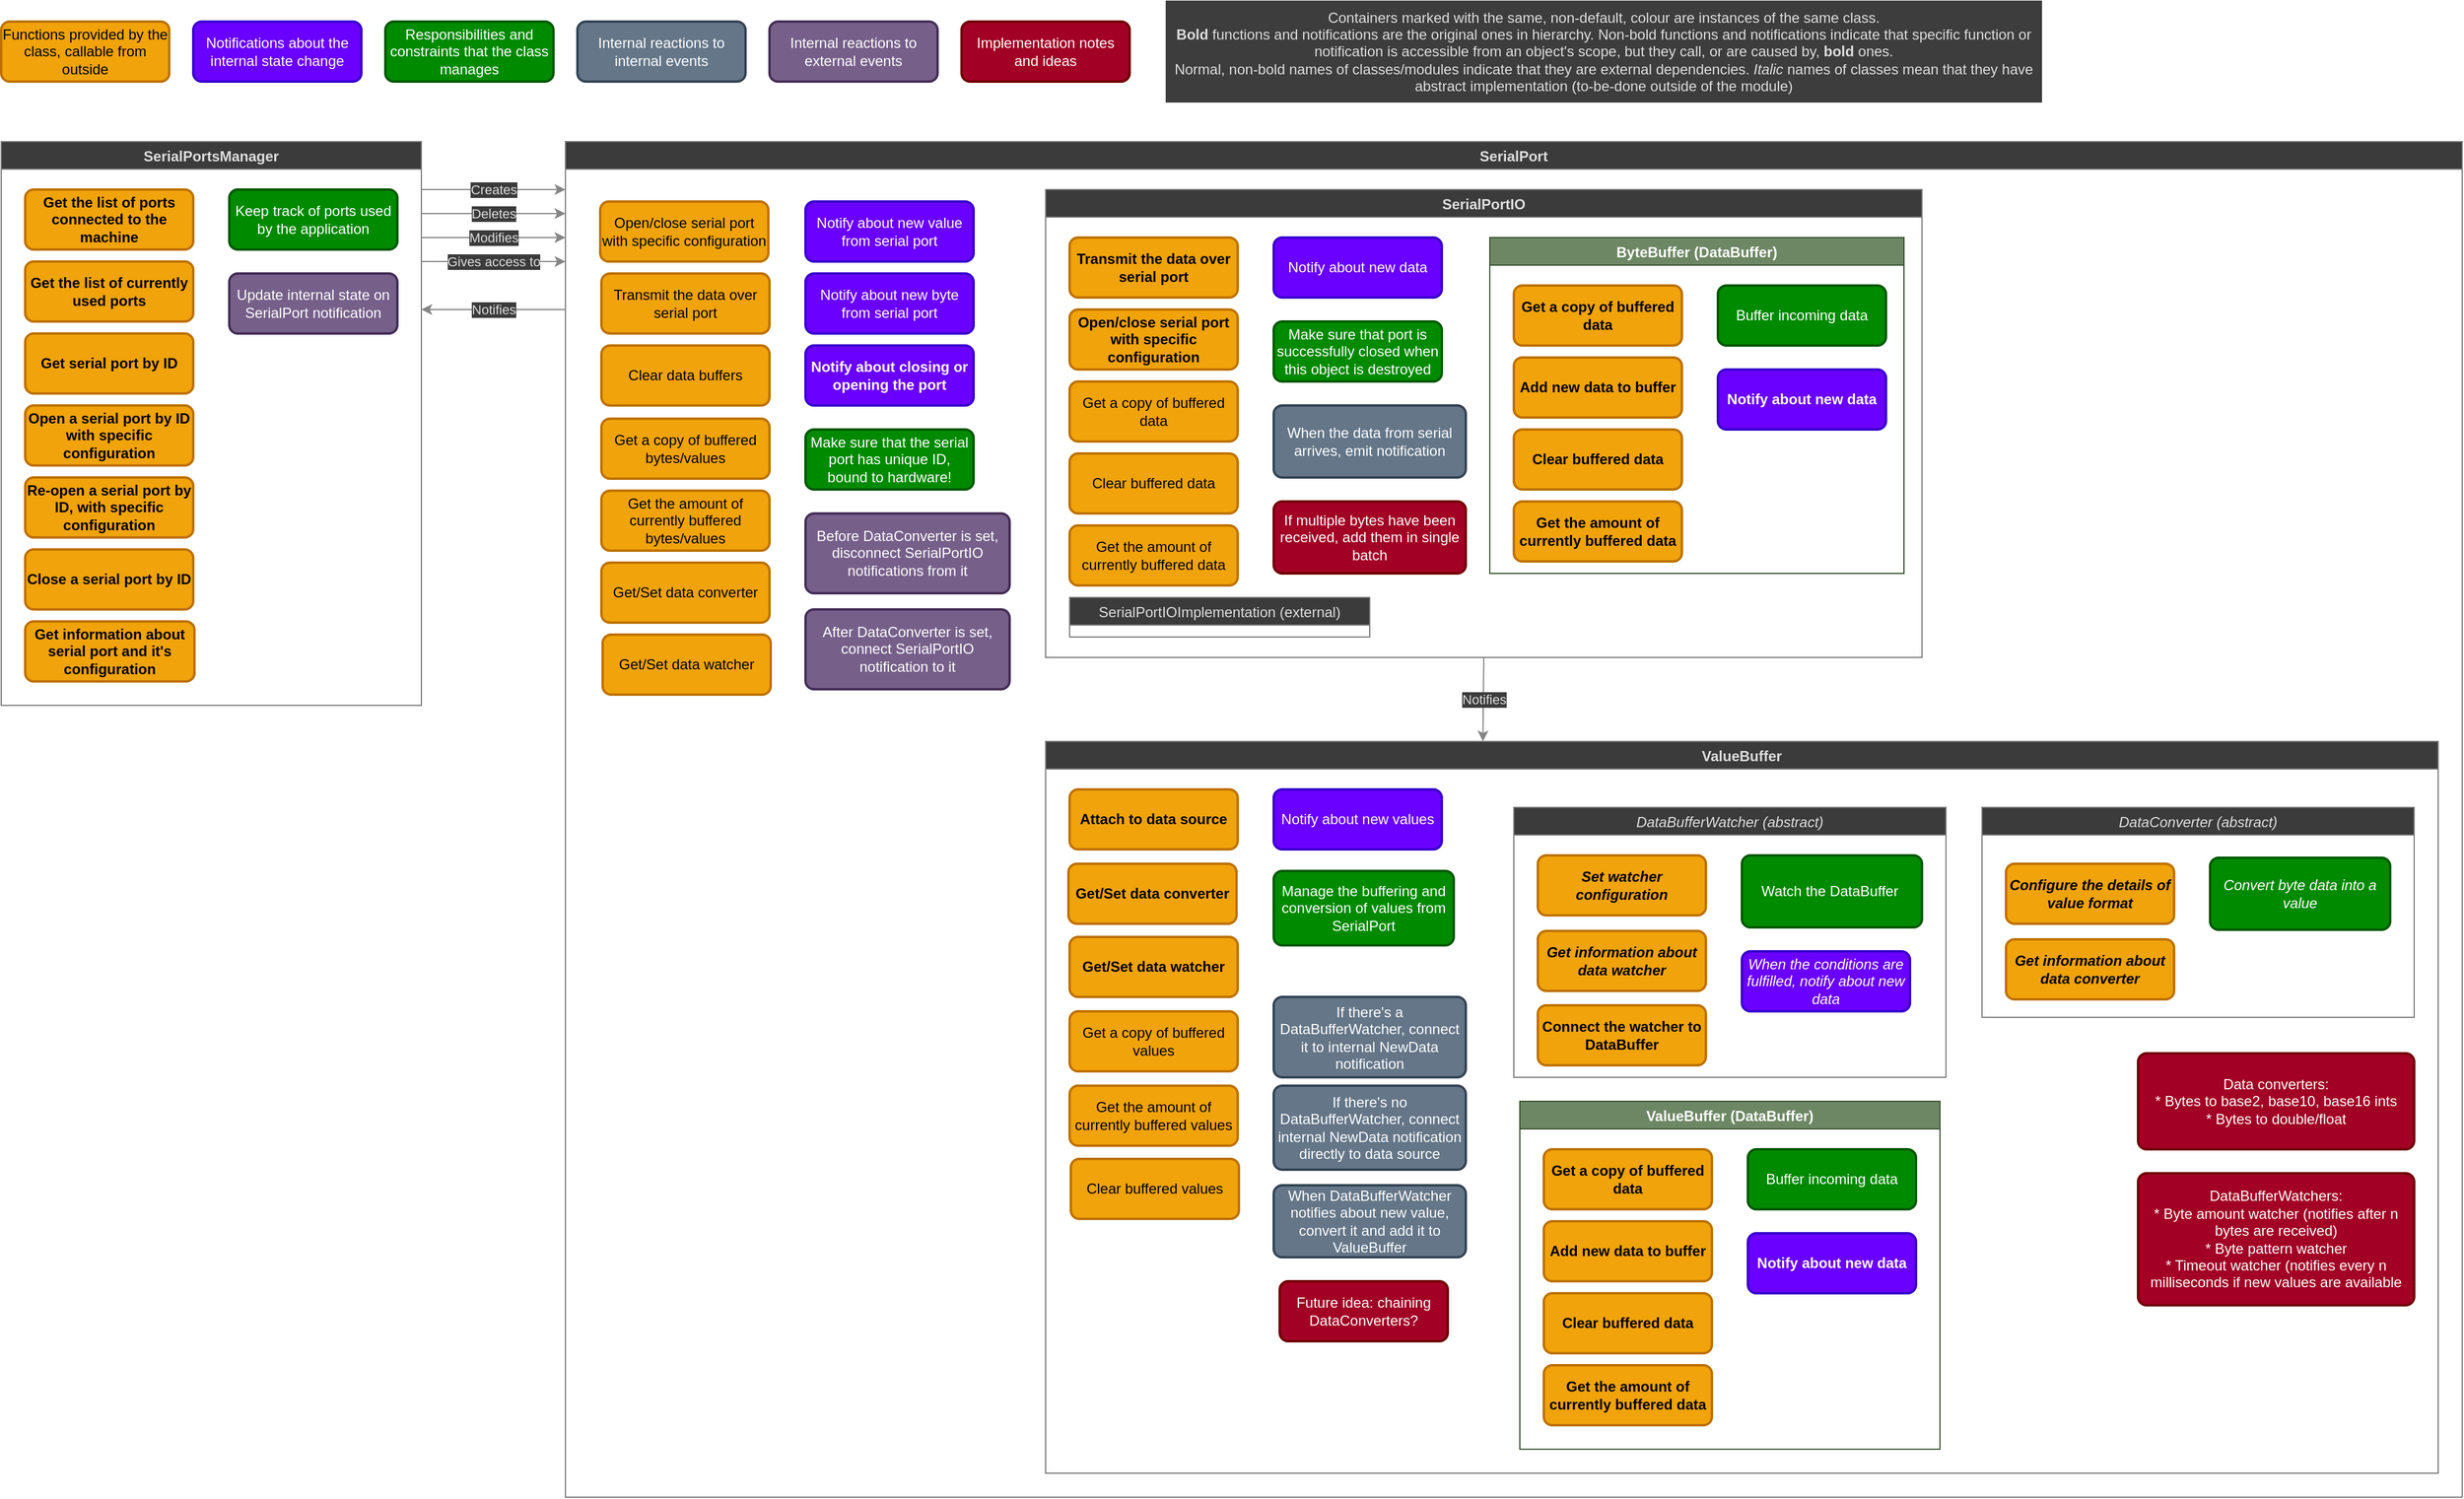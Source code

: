 <mxfile>
    <diagram id="qUkAPRQlvikeLnpUgmCC" name="Functionalities">
        <mxGraphModel dx="1655" dy="849" grid="1" gridSize="10" guides="1" tooltips="1" connect="1" arrows="1" fold="1" page="1" pageScale="1" pageWidth="1169" pageHeight="827" math="0" shadow="0">
            <root>
                <mxCell id="0"/>
                <mxCell id="1" parent="0"/>
                <mxCell id="2" value="SerialPortsManager" style="swimlane;fillColor=#3B3B3B;fontColor=#DEDEDE;labelBackgroundColor=none;strokeColor=#7D7D7D;" parent="1" vertex="1">
                    <mxGeometry x="20" y="130" width="350" height="470" as="geometry"/>
                </mxCell>
                <mxCell id="4" value="Get the list of ports connected to the machine" style="rounded=1;whiteSpace=wrap;html=1;absoluteArcSize=1;arcSize=14;strokeWidth=2;fillColor=#f0a30a;fontColor=#000000;strokeColor=#BD7000;fontStyle=1" parent="2" vertex="1">
                    <mxGeometry x="20" y="40" width="140" height="50" as="geometry"/>
                </mxCell>
                <mxCell id="5" value="Get the list of currently used ports" style="rounded=1;whiteSpace=wrap;html=1;absoluteArcSize=1;arcSize=14;strokeWidth=2;fillColor=#f0a30a;fontColor=#000000;strokeColor=#BD7000;fontStyle=1" parent="2" vertex="1">
                    <mxGeometry x="20" y="100" width="140" height="50" as="geometry"/>
                </mxCell>
                <mxCell id="6" value="Get serial port by ID" style="rounded=1;whiteSpace=wrap;html=1;absoluteArcSize=1;arcSize=14;strokeWidth=2;fillColor=#f0a30a;fontColor=#000000;strokeColor=#BD7000;fontStyle=1" parent="2" vertex="1">
                    <mxGeometry x="20" y="160" width="140" height="50" as="geometry"/>
                </mxCell>
                <mxCell id="13" value="Close a serial port by ID" style="rounded=1;whiteSpace=wrap;html=1;absoluteArcSize=1;arcSize=14;strokeWidth=2;fillColor=#f0a30a;fontColor=#000000;strokeColor=#BD7000;fontStyle=1" parent="2" vertex="1">
                    <mxGeometry x="20" y="340" width="140" height="50" as="geometry"/>
                </mxCell>
                <mxCell id="15" value="Re-open a serial port by ID, with specific configuration" style="rounded=1;whiteSpace=wrap;html=1;absoluteArcSize=1;arcSize=14;strokeWidth=2;fillColor=#f0a30a;fontColor=#000000;strokeColor=#BD7000;fontStyle=1" parent="2" vertex="1">
                    <mxGeometry x="20" y="280" width="140" height="50" as="geometry"/>
                </mxCell>
                <mxCell id="14" value="Open a serial port by ID with specific configuration" style="rounded=1;whiteSpace=wrap;html=1;absoluteArcSize=1;arcSize=14;strokeWidth=2;fillColor=#f0a30a;fontColor=#000000;strokeColor=#BD7000;fontStyle=1" parent="2" vertex="1">
                    <mxGeometry x="20" y="220" width="140" height="50" as="geometry"/>
                </mxCell>
                <mxCell id="66" value="Keep track of ports used by the application" style="rounded=1;whiteSpace=wrap;html=1;absoluteArcSize=1;arcSize=14;strokeWidth=2;fillColor=#008a00;fontColor=#ffffff;strokeColor=#005700;" parent="2" vertex="1">
                    <mxGeometry x="190" y="40" width="140" height="50" as="geometry"/>
                </mxCell>
                <mxCell id="63" value="Get information about serial port and it's configuration" style="rounded=1;whiteSpace=wrap;html=1;absoluteArcSize=1;arcSize=14;strokeWidth=2;fillColor=#f0a30a;fontColor=#000000;strokeColor=#BD7000;fontStyle=1" parent="2" vertex="1">
                    <mxGeometry x="20" y="400" width="141" height="50" as="geometry"/>
                </mxCell>
                <mxCell id="142" value="Update internal state on SerialPort notification" style="rounded=1;whiteSpace=wrap;html=1;absoluteArcSize=1;arcSize=14;strokeWidth=2;fillColor=#76608a;fontColor=#ffffff;strokeColor=#432D57;" parent="2" vertex="1">
                    <mxGeometry x="190.0" y="110" width="140" height="50" as="geometry"/>
                </mxCell>
                <mxCell id="26" value="Functions provided by the class, callable from outside" style="rounded=1;whiteSpace=wrap;html=1;absoluteArcSize=1;arcSize=14;strokeWidth=2;fillColor=#f0a30a;fontColor=#000000;strokeColor=#BD7000;" parent="1" vertex="1">
                    <mxGeometry x="20" y="30" width="140" height="50" as="geometry"/>
                </mxCell>
                <mxCell id="27" value="Notifications about the internal state change" style="rounded=1;whiteSpace=wrap;html=1;absoluteArcSize=1;arcSize=14;strokeWidth=2;fillColor=#6a00ff;fontColor=#ffffff;strokeColor=#3700CC;" parent="1" vertex="1">
                    <mxGeometry x="180" y="30" width="140" height="50" as="geometry"/>
                </mxCell>
                <mxCell id="29" value="Responsibilities and constraints that the class manages" style="rounded=1;whiteSpace=wrap;html=1;absoluteArcSize=1;arcSize=14;strokeWidth=2;fillColor=#008a00;fontColor=#ffffff;strokeColor=#005700;" parent="1" vertex="1">
                    <mxGeometry x="340" y="30" width="140" height="50" as="geometry"/>
                </mxCell>
                <mxCell id="47" value="" style="endArrow=classic;html=1;strokeColor=#858585;" parent="1" edge="1">
                    <mxGeometry relative="1" as="geometry">
                        <mxPoint x="370" y="170" as="sourcePoint"/>
                        <mxPoint x="490" y="170" as="targetPoint"/>
                    </mxGeometry>
                </mxCell>
                <mxCell id="48" value="Creates" style="edgeLabel;resizable=0;html=1;align=center;verticalAlign=middle;labelBackgroundColor=#3B3B3B;fontColor=#DEDEDE;" parent="47" connectable="0" vertex="1">
                    <mxGeometry relative="1" as="geometry"/>
                </mxCell>
                <mxCell id="56" value="SerialPort" style="swimlane;glass=0;fillColor=#3B3B3B;strokeColor=#7D7D7D;fontColor=#DEDEDE;labelBackgroundColor=none;" parent="1" vertex="1">
                    <mxGeometry x="490" y="130" width="1580" height="1130" as="geometry"/>
                </mxCell>
                <mxCell id="57" value="Transmit the data over serial port" style="rounded=1;whiteSpace=wrap;html=1;absoluteArcSize=1;arcSize=14;strokeWidth=2;fillColor=#f0a30a;fontColor=#000000;strokeColor=#BD7000;" parent="56" vertex="1">
                    <mxGeometry x="30" y="110" width="140" height="50" as="geometry"/>
                </mxCell>
                <mxCell id="89" value="Clear data buffers" style="rounded=1;whiteSpace=wrap;html=1;absoluteArcSize=1;arcSize=14;strokeWidth=2;fillColor=#f0a30a;fontColor=#000000;strokeColor=#BD7000;" parent="56" vertex="1">
                    <mxGeometry x="30" y="170" width="140" height="50" as="geometry"/>
                </mxCell>
                <mxCell id="37" value="ValueBuffer" style="swimlane;fontStyle=1;fillColor=#3B3B3B;strokeColor=#7D7D7D;fontColor=#DEDEDE;labelBackgroundColor=none;" parent="56" vertex="1">
                    <mxGeometry x="400" y="500" width="1160" height="610" as="geometry"/>
                </mxCell>
                <mxCell id="38" value="Attach to data source" style="rounded=1;whiteSpace=wrap;html=1;absoluteArcSize=1;arcSize=14;strokeWidth=2;fillColor=#f0a30a;fontColor=#000000;strokeColor=#BD7000;fontStyle=1" parent="37" vertex="1">
                    <mxGeometry x="20" y="40" width="140" height="50" as="geometry"/>
                </mxCell>
                <mxCell id="54" value="Notify about new values" style="rounded=1;whiteSpace=wrap;html=1;absoluteArcSize=1;arcSize=14;strokeWidth=2;fillColor=#6a00ff;fontColor=#ffffff;strokeColor=#3700CC;fontStyle=0" parent="37" vertex="1">
                    <mxGeometry x="190" y="40" width="140" height="50" as="geometry"/>
                </mxCell>
                <mxCell id="95" value="Get a copy of buffered values" style="rounded=1;whiteSpace=wrap;html=1;absoluteArcSize=1;arcSize=14;strokeWidth=2;fillColor=#f0a30a;fontColor=#000000;strokeColor=#BD7000;" parent="37" vertex="1">
                    <mxGeometry x="20" y="225" width="140" height="50" as="geometry"/>
                </mxCell>
                <mxCell id="96" value="Clear buffered values" style="rounded=1;whiteSpace=wrap;html=1;absoluteArcSize=1;arcSize=14;strokeWidth=2;fillColor=#f0a30a;fontColor=#000000;strokeColor=#BD7000;" parent="37" vertex="1">
                    <mxGeometry x="21" y="348" width="140" height="50" as="geometry"/>
                </mxCell>
                <mxCell id="98" value="Get the amount of currently buffered values" style="rounded=1;whiteSpace=wrap;html=1;absoluteArcSize=1;arcSize=14;strokeWidth=2;fillColor=#f0a30a;fontColor=#000000;strokeColor=#BD7000;" parent="37" vertex="1">
                    <mxGeometry x="20" y="287" width="140" height="50" as="geometry"/>
                </mxCell>
                <mxCell id="199" value="DataConverter (abstract)" style="swimlane;shadow=0;glass=0;sketch=0;fontStyle=2;fillColor=#3B3B3B;strokeColor=#7D7D7D;fontColor=#DEDEDE;labelBackgroundColor=none;" parent="37" vertex="1">
                    <mxGeometry x="780" y="55" width="360" height="175" as="geometry"/>
                </mxCell>
                <mxCell id="53" value="Configure the details of value format" style="rounded=1;whiteSpace=wrap;html=1;absoluteArcSize=1;arcSize=14;strokeWidth=2;fillColor=#f0a30a;fontColor=#000000;strokeColor=#BD7000;fontStyle=3" parent="199" vertex="1">
                    <mxGeometry x="20" y="47" width="140" height="50" as="geometry"/>
                </mxCell>
                <mxCell id="49" value="Convert byte data into a value" style="rounded=1;whiteSpace=wrap;html=1;absoluteArcSize=1;arcSize=14;strokeWidth=2;fillColor=#008a00;fontColor=#ffffff;strokeColor=#005700;sketch=0;shadow=0;glass=0;fontStyle=2" parent="199" vertex="1">
                    <mxGeometry x="190" y="42" width="150" height="60" as="geometry"/>
                </mxCell>
                <mxCell id="230" value="Get information about data converter" style="rounded=1;whiteSpace=wrap;html=1;absoluteArcSize=1;arcSize=14;strokeWidth=2;fillColor=#f0a30a;fontColor=#000000;strokeColor=#BD7000;fontStyle=3" parent="199" vertex="1">
                    <mxGeometry x="20" y="110" width="140" height="50" as="geometry"/>
                </mxCell>
                <mxCell id="215" value="Get/Set data converter" style="rounded=1;whiteSpace=wrap;html=1;absoluteArcSize=1;arcSize=14;strokeWidth=2;fillColor=#f0a30a;fontColor=#000000;strokeColor=#BD7000;shadow=0;glass=0;sketch=0;fontStyle=1" parent="37" vertex="1">
                    <mxGeometry x="19" y="102" width="140" height="50" as="geometry"/>
                </mxCell>
                <mxCell id="221" value="ValueBuffer (DataBuffer)" style="swimlane;startSize=23;fillColor=#6d8764;fontColor=#ffffff;strokeColor=#3A5431;" parent="37" vertex="1">
                    <mxGeometry x="395" y="300" width="350" height="290" as="geometry"/>
                </mxCell>
                <mxCell id="222" value="Get a copy of buffered data" style="rounded=1;whiteSpace=wrap;html=1;absoluteArcSize=1;arcSize=14;strokeWidth=2;fillColor=#f0a30a;fontColor=#000000;strokeColor=#BD7000;fontStyle=1" parent="221" vertex="1">
                    <mxGeometry x="20" y="40" width="140" height="50" as="geometry"/>
                </mxCell>
                <mxCell id="223" value="Clear buffered data" style="rounded=1;whiteSpace=wrap;html=1;absoluteArcSize=1;arcSize=14;strokeWidth=2;fillColor=#f0a30a;fontColor=#000000;strokeColor=#BD7000;fontStyle=1" parent="221" vertex="1">
                    <mxGeometry x="20" y="160" width="140" height="50" as="geometry"/>
                </mxCell>
                <mxCell id="224" value="Add new data to buffer" style="rounded=1;whiteSpace=wrap;html=1;absoluteArcSize=1;arcSize=14;strokeWidth=2;fillColor=#f0a30a;fontColor=#000000;strokeColor=#BD7000;fontStyle=1" parent="221" vertex="1">
                    <mxGeometry x="20" y="100" width="140" height="50" as="geometry"/>
                </mxCell>
                <mxCell id="225" value="Get the amount of currently buffered data" style="rounded=1;whiteSpace=wrap;html=1;absoluteArcSize=1;arcSize=14;strokeWidth=2;fillColor=#f0a30a;fontColor=#000000;strokeColor=#BD7000;fontStyle=1" parent="221" vertex="1">
                    <mxGeometry x="20" y="220" width="140" height="50" as="geometry"/>
                </mxCell>
                <mxCell id="226" value="Buffer incoming data" style="rounded=1;whiteSpace=wrap;html=1;absoluteArcSize=1;arcSize=14;strokeWidth=2;fillColor=#008a00;fontColor=#ffffff;strokeColor=#005700;" parent="221" vertex="1">
                    <mxGeometry x="190" y="40" width="140" height="50" as="geometry"/>
                </mxCell>
                <mxCell id="227" value="Notify about new data" style="rounded=1;whiteSpace=wrap;html=1;absoluteArcSize=1;arcSize=14;strokeWidth=2;fillColor=#6a00ff;fontColor=#ffffff;strokeColor=#3700CC;fontStyle=1" parent="221" vertex="1">
                    <mxGeometry x="190" y="110" width="140" height="50" as="geometry"/>
                </mxCell>
                <mxCell id="261" value="DataBufferWatcher (abstract)" style="swimlane;fillColor=#3B3B3B;strokeColor=#7D7D7D;fontColor=#DEDEDE;labelBackgroundColor=none;fontStyle=2" parent="37" vertex="1">
                    <mxGeometry x="390" y="55" width="360" height="225" as="geometry"/>
                </mxCell>
                <mxCell id="262" value="Set watcher configuration" style="rounded=1;whiteSpace=wrap;html=1;absoluteArcSize=1;arcSize=14;strokeWidth=2;fillColor=#f0a30a;fontColor=#000000;strokeColor=#BD7000;fontStyle=3" parent="261" vertex="1">
                    <mxGeometry x="20" y="40" width="140" height="50" as="geometry"/>
                </mxCell>
                <mxCell id="263" value="Connect the watcher to DataBuffer" style="rounded=1;whiteSpace=wrap;html=1;absoluteArcSize=1;arcSize=14;strokeWidth=2;fillColor=#f0a30a;fontColor=#000000;strokeColor=#BD7000;fontStyle=1" parent="261" vertex="1">
                    <mxGeometry x="20" y="165" width="140" height="50" as="geometry"/>
                </mxCell>
                <mxCell id="264" value="Watch the DataBuffer&amp;nbsp;" style="rounded=1;whiteSpace=wrap;html=1;absoluteArcSize=1;arcSize=14;strokeWidth=2;fillColor=#008a00;fontColor=#ffffff;strokeColor=#005700;" parent="261" vertex="1">
                    <mxGeometry x="190" y="40" width="150" height="60" as="geometry"/>
                </mxCell>
                <mxCell id="267" value="When the conditions are fulfilled, notify about new data" style="rounded=1;whiteSpace=wrap;html=1;absoluteArcSize=1;arcSize=14;strokeWidth=2;fillColor=#6a00ff;fontColor=#ffffff;strokeColor=#3700CC;fontStyle=2" parent="261" vertex="1">
                    <mxGeometry x="190" y="120" width="140" height="50" as="geometry"/>
                </mxCell>
                <mxCell id="279" value="Get information about data watcher" style="rounded=1;whiteSpace=wrap;html=1;absoluteArcSize=1;arcSize=14;strokeWidth=2;fillColor=#f0a30a;fontColor=#000000;strokeColor=#BD7000;fontStyle=3" parent="261" vertex="1">
                    <mxGeometry x="20" y="103" width="140" height="50" as="geometry"/>
                </mxCell>
                <mxCell id="277" value="Get/Set data watcher" style="rounded=1;whiteSpace=wrap;html=1;absoluteArcSize=1;arcSize=14;strokeWidth=2;fillColor=#f0a30a;fontColor=#000000;strokeColor=#BD7000;fontStyle=1" parent="37" vertex="1">
                    <mxGeometry x="20" y="163" width="140" height="50" as="geometry"/>
                </mxCell>
                <mxCell id="284" value="If there's no DataBufferWatcher, connect internal NewData notification directly to data source" style="rounded=1;whiteSpace=wrap;html=1;absoluteArcSize=1;arcSize=14;strokeWidth=2;fillColor=#647687;fontColor=#ffffff;strokeColor=#314354;" parent="37" vertex="1">
                    <mxGeometry x="190" y="287" width="160" height="70" as="geometry"/>
                </mxCell>
                <mxCell id="285" value="When DataBufferWatcher notifies about new value, convert it and add it to ValueBuffer" style="rounded=1;whiteSpace=wrap;html=1;absoluteArcSize=1;arcSize=14;strokeWidth=2;fillColor=#647687;fontColor=#ffffff;strokeColor=#314354;" parent="37" vertex="1">
                    <mxGeometry x="190" y="370" width="160" height="60" as="geometry"/>
                </mxCell>
                <mxCell id="286" value="If there's a DataBufferWatcher, connect it to internal NewData notification" style="rounded=1;whiteSpace=wrap;html=1;absoluteArcSize=1;arcSize=14;strokeWidth=2;fillColor=#647687;fontColor=#ffffff;strokeColor=#314354;" parent="37" vertex="1">
                    <mxGeometry x="190" y="213" width="160" height="67" as="geometry"/>
                </mxCell>
                <mxCell id="287" value="Manage the buffering and conversion of values from SerialPort" style="rounded=1;whiteSpace=wrap;html=1;absoluteArcSize=1;arcSize=14;strokeWidth=2;fillColor=#008a00;fontColor=#ffffff;strokeColor=#005700;" parent="37" vertex="1">
                    <mxGeometry x="190" y="108" width="150" height="62" as="geometry"/>
                </mxCell>
                <mxCell id="293" value="Future idea: chaining DataConverters?" style="rounded=1;whiteSpace=wrap;html=1;absoluteArcSize=1;arcSize=14;strokeWidth=2;fillColor=#a20025;strokeColor=#6F0000;fontColor=#ffffff;" parent="37" vertex="1">
                    <mxGeometry x="195" y="450" width="140" height="50" as="geometry"/>
                </mxCell>
                <mxCell id="294" value="Data converters:&lt;br&gt;* Bytes to base2, base10, base16 ints&lt;br&gt;* Bytes to double/float" style="rounded=1;whiteSpace=wrap;html=1;absoluteArcSize=1;arcSize=14;strokeWidth=2;fillColor=#a20025;strokeColor=#6F0000;fontColor=#ffffff;" vertex="1" parent="37">
                    <mxGeometry x="910" y="260" width="230" height="80" as="geometry"/>
                </mxCell>
                <mxCell id="295" value="DataBufferWatchers:&lt;br&gt;* Byte amount watcher (notifies after n bytes are received)&lt;br&gt;* Byte pattern watcher&lt;br&gt;* Timeout watcher (notifies every n milliseconds if new values are available" style="rounded=1;whiteSpace=wrap;html=1;absoluteArcSize=1;arcSize=14;strokeWidth=2;fillColor=#a20025;strokeColor=#6F0000;fontColor=#ffffff;" vertex="1" parent="37">
                    <mxGeometry x="910" y="360" width="230" height="110" as="geometry"/>
                </mxCell>
                <mxCell id="133" value="Notify about new value from serial port" style="rounded=1;whiteSpace=wrap;html=1;absoluteArcSize=1;arcSize=14;strokeWidth=2;fillColor=#6a00ff;fontColor=#ffffff;strokeColor=#3700CC;" parent="56" vertex="1">
                    <mxGeometry x="200" y="50" width="140" height="50" as="geometry"/>
                </mxCell>
                <mxCell id="17" value="SerialPortIO" style="swimlane;fillColor=#3B3B3B;strokeColor=#7D7D7D;fontColor=#DEDEDE;labelBackgroundColor=none;" parent="56" vertex="1">
                    <mxGeometry x="400" y="40" width="730" height="390" as="geometry"/>
                </mxCell>
                <mxCell id="20" value="Transmit the data over serial port" style="rounded=1;whiteSpace=wrap;html=1;absoluteArcSize=1;arcSize=14;strokeWidth=2;fillColor=#f0a30a;fontColor=#000000;strokeColor=#BD7000;fontStyle=1" parent="17" vertex="1">
                    <mxGeometry x="20" y="40" width="140" height="50" as="geometry"/>
                </mxCell>
                <mxCell id="30" value="Notify about new data" style="rounded=1;whiteSpace=wrap;html=1;absoluteArcSize=1;arcSize=14;strokeWidth=2;fillColor=#6a00ff;fontColor=#ffffff;strokeColor=#3700CC;fontStyle=0" parent="17" vertex="1">
                    <mxGeometry x="190" y="40" width="140" height="50" as="geometry"/>
                </mxCell>
                <mxCell id="65" value="Make sure that port is successfully closed when this object is destroyed" style="rounded=1;whiteSpace=wrap;html=1;absoluteArcSize=1;arcSize=14;strokeWidth=2;fillColor=#008a00;fontColor=#ffffff;strokeColor=#005700;" parent="17" vertex="1">
                    <mxGeometry x="190" y="110" width="140" height="50" as="geometry"/>
                </mxCell>
                <mxCell id="144" value="When the data from serial arrives, emit notification" style="rounded=1;whiteSpace=wrap;html=1;absoluteArcSize=1;arcSize=14;strokeWidth=2;fillColor=#647687;fontColor=#ffffff;strokeColor=#314354;" parent="17" vertex="1">
                    <mxGeometry x="190" y="180" width="160" height="60" as="geometry"/>
                </mxCell>
                <mxCell id="145" value="Get a copy of buffered data" style="rounded=1;whiteSpace=wrap;html=1;absoluteArcSize=1;arcSize=14;strokeWidth=2;fillColor=#f0a30a;fontColor=#000000;strokeColor=#BD7000;" parent="17" vertex="1">
                    <mxGeometry x="20" y="160" width="140" height="50" as="geometry"/>
                </mxCell>
                <mxCell id="208" value="SerialPortIOImplementation (external)" style="swimlane;shadow=0;glass=0;sketch=0;fontStyle=0;fillColor=#3B3B3B;strokeColor=#7D7D7D;fontColor=#DEDEDE;labelBackgroundColor=none;" parent="17" vertex="1">
                    <mxGeometry x="20" y="340" width="250" height="33" as="geometry"/>
                </mxCell>
                <mxCell id="241" value="Open/close serial port with specific configuration" style="rounded=1;whiteSpace=wrap;html=1;absoluteArcSize=1;arcSize=14;strokeWidth=2;fillColor=#f0a30a;fontColor=#000000;strokeColor=#BD7000;fontStyle=1" parent="17" vertex="1">
                    <mxGeometry x="20" y="100" width="140" height="50" as="geometry"/>
                </mxCell>
                <mxCell id="31" value="ByteBuffer (DataBuffer)" style="swimlane;startSize=23;fillColor=#6d8764;fontColor=#ffffff;strokeColor=#3A5431;labelBackgroundColor=none;" parent="17" vertex="1">
                    <mxGeometry x="370" y="40" width="345" height="280" as="geometry"/>
                </mxCell>
                <mxCell id="33" value="Get a copy of buffered data" style="rounded=1;whiteSpace=wrap;html=1;absoluteArcSize=1;arcSize=14;strokeWidth=2;fillColor=#f0a30a;fontColor=#000000;strokeColor=#BD7000;fontStyle=1" parent="31" vertex="1">
                    <mxGeometry x="20" y="40" width="140" height="50" as="geometry"/>
                </mxCell>
                <mxCell id="34" value="Clear buffered data" style="rounded=1;whiteSpace=wrap;html=1;absoluteArcSize=1;arcSize=14;strokeWidth=2;fillColor=#f0a30a;fontColor=#000000;strokeColor=#BD7000;fontStyle=1" parent="31" vertex="1">
                    <mxGeometry x="20" y="160" width="140" height="50" as="geometry"/>
                </mxCell>
                <mxCell id="35" value="Add new data to buffer" style="rounded=1;whiteSpace=wrap;html=1;absoluteArcSize=1;arcSize=14;strokeWidth=2;fillColor=#f0a30a;fontColor=#000000;strokeColor=#BD7000;fontStyle=1" parent="31" vertex="1">
                    <mxGeometry x="20" y="100" width="140" height="50" as="geometry"/>
                </mxCell>
                <mxCell id="36" value="Get the amount of currently buffered data" style="rounded=1;whiteSpace=wrap;html=1;absoluteArcSize=1;arcSize=14;strokeWidth=2;fillColor=#f0a30a;fontColor=#000000;strokeColor=#BD7000;fontStyle=1" parent="31" vertex="1">
                    <mxGeometry x="20" y="220" width="140" height="50" as="geometry"/>
                </mxCell>
                <mxCell id="32" value="Buffer incoming data" style="rounded=1;whiteSpace=wrap;html=1;absoluteArcSize=1;arcSize=14;strokeWidth=2;fillColor=#008a00;fontColor=#ffffff;strokeColor=#005700;" parent="31" vertex="1">
                    <mxGeometry x="190" y="40" width="140" height="50" as="geometry"/>
                </mxCell>
                <mxCell id="51" value="Notify about new data" style="rounded=1;whiteSpace=wrap;html=1;absoluteArcSize=1;arcSize=14;strokeWidth=2;fillColor=#6a00ff;fontColor=#ffffff;strokeColor=#3700CC;fontStyle=1" parent="31" vertex="1">
                    <mxGeometry x="190" y="110" width="140" height="50" as="geometry"/>
                </mxCell>
                <mxCell id="265" value="Clear buffered data" style="rounded=1;whiteSpace=wrap;html=1;absoluteArcSize=1;arcSize=14;strokeWidth=2;fillColor=#f0a30a;fontColor=#000000;strokeColor=#BD7000;fontStyle=0" parent="17" vertex="1">
                    <mxGeometry x="20" y="220" width="140" height="50" as="geometry"/>
                </mxCell>
                <mxCell id="266" value="Get the amount of currently buffered data" style="rounded=1;whiteSpace=wrap;html=1;absoluteArcSize=1;arcSize=14;strokeWidth=2;fillColor=#f0a30a;fontColor=#000000;strokeColor=#BD7000;fontStyle=0" parent="17" vertex="1">
                    <mxGeometry x="20" y="280" width="140" height="50" as="geometry"/>
                </mxCell>
                <mxCell id="296" value="If multiple bytes have been received, add them in single batch" style="rounded=1;whiteSpace=wrap;html=1;absoluteArcSize=1;arcSize=14;strokeWidth=2;fillColor=#a20025;strokeColor=#6F0000;fontColor=#ffffff;" vertex="1" parent="17">
                    <mxGeometry x="190" y="260" width="160" height="60" as="geometry"/>
                </mxCell>
                <mxCell id="140" value="Notify about closing or opening the port" style="rounded=1;whiteSpace=wrap;html=1;absoluteArcSize=1;arcSize=14;strokeWidth=2;fillColor=#6a00ff;fontColor=#ffffff;strokeColor=#3700CC;fontStyle=1" parent="56" vertex="1">
                    <mxGeometry x="200" y="170" width="140" height="50" as="geometry"/>
                </mxCell>
                <mxCell id="143" value="Make sure that the serial port has unique ID, bound to hardware!" style="rounded=1;whiteSpace=wrap;html=1;absoluteArcSize=1;arcSize=14;strokeWidth=2;fillColor=#008a00;fontColor=#ffffff;strokeColor=#005700;" parent="56" vertex="1">
                    <mxGeometry x="200" y="240" width="140" height="50" as="geometry"/>
                </mxCell>
                <mxCell id="149" value="After DataConverter is set, connect SerialPortIO notification to it" style="rounded=1;whiteSpace=wrap;html=1;absoluteArcSize=1;arcSize=14;strokeWidth=2;fillColor=#76608a;fontColor=#ffffff;strokeColor=#432D57;" parent="56" vertex="1">
                    <mxGeometry x="200" y="390" width="170" height="66.5" as="geometry"/>
                </mxCell>
                <mxCell id="150" value="Before DataConverter is set, disconnect SerialPortIO notifications from it" style="rounded=1;whiteSpace=wrap;html=1;absoluteArcSize=1;arcSize=14;strokeWidth=2;fillColor=#76608a;fontColor=#ffffff;strokeColor=#432D57;" parent="56" vertex="1">
                    <mxGeometry x="200" y="310" width="170" height="66.5" as="geometry"/>
                </mxCell>
                <mxCell id="152" value="Get a copy of buffered bytes/values" style="rounded=1;whiteSpace=wrap;html=1;absoluteArcSize=1;arcSize=14;strokeWidth=2;fillColor=#f0a30a;fontColor=#000000;strokeColor=#BD7000;" parent="56" vertex="1">
                    <mxGeometry x="30" y="231" width="140" height="50" as="geometry"/>
                </mxCell>
                <mxCell id="189" value="Get the amount of currently buffered bytes/values" style="rounded=1;whiteSpace=wrap;html=1;absoluteArcSize=1;arcSize=14;strokeWidth=2;fillColor=#f0a30a;fontColor=#000000;strokeColor=#BD7000;" parent="56" vertex="1">
                    <mxGeometry x="30" y="291" width="140" height="50" as="geometry"/>
                </mxCell>
                <mxCell id="195" value="Notify about new byte from serial port" style="rounded=1;whiteSpace=wrap;html=1;absoluteArcSize=1;arcSize=14;strokeWidth=2;fillColor=#6a00ff;fontColor=#ffffff;strokeColor=#3700CC;" parent="56" vertex="1">
                    <mxGeometry x="200" y="110" width="140" height="50" as="geometry"/>
                </mxCell>
                <mxCell id="240" value="Open/close serial port with specific configuration" style="rounded=1;whiteSpace=wrap;html=1;absoluteArcSize=1;arcSize=14;strokeWidth=2;fillColor=#f0a30a;fontColor=#000000;strokeColor=#BD7000;fontStyle=0" parent="56" vertex="1">
                    <mxGeometry x="29" y="50" width="140" height="50" as="geometry"/>
                </mxCell>
                <mxCell id="268" value="" style="endArrow=classic;html=1;strokeColor=#858585;rounded=0;exitX=0.5;exitY=1;exitDx=0;exitDy=0;entryX=0.314;entryY=0;entryDx=0;entryDy=0;entryPerimeter=0;" parent="56" source="17" target="37" edge="1">
                    <mxGeometry relative="1" as="geometry">
                        <mxPoint x="600" y="470" as="sourcePoint"/>
                        <mxPoint x="720" y="470" as="targetPoint"/>
                    </mxGeometry>
                </mxCell>
                <mxCell id="269" value="Notifies" style="edgeLabel;resizable=0;html=1;align=center;verticalAlign=middle;labelBackgroundColor=#3B3B3B;fontColor=#DEDEDE;" parent="268" connectable="0" vertex="1">
                    <mxGeometry relative="1" as="geometry"/>
                </mxCell>
                <mxCell id="290" value="Get/Set data converter" style="rounded=1;whiteSpace=wrap;html=1;absoluteArcSize=1;arcSize=14;strokeWidth=2;fillColor=#f0a30a;fontColor=#000000;strokeColor=#BD7000;shadow=0;glass=0;sketch=0;fontStyle=0" parent="56" vertex="1">
                    <mxGeometry x="30" y="351" width="140" height="50" as="geometry"/>
                </mxCell>
                <mxCell id="291" value="Get/Set data watcher" style="rounded=1;whiteSpace=wrap;html=1;absoluteArcSize=1;arcSize=14;strokeWidth=2;fillColor=#f0a30a;fontColor=#000000;strokeColor=#BD7000;fontStyle=0" parent="56" vertex="1">
                    <mxGeometry x="31" y="411" width="140" height="50" as="geometry"/>
                </mxCell>
                <mxCell id="79" value="Containers marked with the same, non-default, colour are instances of the same class.&lt;br&gt;&lt;b&gt;Bold&lt;/b&gt; functions and notifications are the original ones in hierarchy. Non-bold functions and notifications indicate that specific function or notification is accessible from an object's scope, but they call, or are caused by,&amp;nbsp;&lt;b&gt;bold&lt;/b&gt; ones.&lt;br&gt;Normal, non-bold names of classes/modules indicate that they are external dependencies. &lt;i&gt;Italic&lt;/i&gt;&amp;nbsp;names of classes mean that they have abstract implementation (to-be-done outside of the module)" style="text;html=1;strokeColor=none;fillColor=#3D3D3D;align=center;verticalAlign=middle;whiteSpace=wrap;rounded=0;fontColor=#DEDEDE;" parent="1" vertex="1">
                    <mxGeometry x="990" y="12.5" width="730" height="85" as="geometry"/>
                </mxCell>
                <mxCell id="85" value="Internal reactions to internal events" style="rounded=1;whiteSpace=wrap;html=1;absoluteArcSize=1;arcSize=14;strokeWidth=2;fillColor=#647687;fontColor=#ffffff;strokeColor=#314354;" parent="1" vertex="1">
                    <mxGeometry x="500" y="30" width="140" height="50" as="geometry"/>
                </mxCell>
                <mxCell id="136" value="" style="endArrow=classic;html=1;strokeColor=#858585;" parent="1" edge="1">
                    <mxGeometry relative="1" as="geometry">
                        <mxPoint x="490" y="270" as="sourcePoint"/>
                        <mxPoint x="370" y="270" as="targetPoint"/>
                    </mxGeometry>
                </mxCell>
                <mxCell id="137" value="Notifies" style="edgeLabel;resizable=0;html=1;align=center;verticalAlign=middle;labelBackgroundColor=#3B3B3B;fontColor=#DEDEDE;" parent="136" connectable="0" vertex="1">
                    <mxGeometry relative="1" as="geometry"/>
                </mxCell>
                <mxCell id="192" value="Internal reactions to external events" style="rounded=1;whiteSpace=wrap;html=1;absoluteArcSize=1;arcSize=14;strokeWidth=2;fillColor=#76608a;fontColor=#ffffff;strokeColor=#432D57;" parent="1" vertex="1">
                    <mxGeometry x="660" y="30" width="140" height="50" as="geometry"/>
                </mxCell>
                <mxCell id="201" value="" style="endArrow=classic;html=1;strokeColor=#858585;" parent="1" edge="1">
                    <mxGeometry relative="1" as="geometry">
                        <mxPoint x="370" y="190" as="sourcePoint"/>
                        <mxPoint x="490" y="190" as="targetPoint"/>
                    </mxGeometry>
                </mxCell>
                <mxCell id="202" value="Deletes" style="edgeLabel;resizable=0;html=1;align=center;verticalAlign=middle;labelBackgroundColor=#3B3B3B;fontColor=#DEDEDE;" parent="201" connectable="0" vertex="1">
                    <mxGeometry relative="1" as="geometry"/>
                </mxCell>
                <mxCell id="203" value="" style="endArrow=classic;html=1;strokeColor=#858585;" parent="1" edge="1">
                    <mxGeometry relative="1" as="geometry">
                        <mxPoint x="370" y="230" as="sourcePoint"/>
                        <mxPoint x="490" y="230" as="targetPoint"/>
                    </mxGeometry>
                </mxCell>
                <mxCell id="204" value="Gives access to" style="edgeLabel;resizable=0;html=1;align=center;verticalAlign=middle;labelBackgroundColor=#3B3B3B;fontColor=#DEDEDE;" parent="203" connectable="0" vertex="1">
                    <mxGeometry relative="1" as="geometry"/>
                </mxCell>
                <mxCell id="205" value="" style="endArrow=classic;html=1;strokeColor=#858585;" parent="1" edge="1">
                    <mxGeometry relative="1" as="geometry">
                        <mxPoint x="370" y="210" as="sourcePoint"/>
                        <mxPoint x="490" y="210" as="targetPoint"/>
                    </mxGeometry>
                </mxCell>
                <mxCell id="206" value="Modifies" style="edgeLabel;resizable=0;html=1;align=center;verticalAlign=middle;labelBackgroundColor=#3B3B3B;fontColor=#DEDEDE;" parent="205" connectable="0" vertex="1">
                    <mxGeometry relative="1" as="geometry"/>
                </mxCell>
                <mxCell id="210" value="Implementation notes and ideas" style="rounded=1;whiteSpace=wrap;html=1;absoluteArcSize=1;arcSize=14;strokeWidth=2;fillColor=#a20025;strokeColor=#6F0000;fontColor=#ffffff;" parent="1" vertex="1">
                    <mxGeometry x="820" y="30" width="140" height="50" as="geometry"/>
                </mxCell>
                <mxCell id="254" value="&lt;span style=&quot;color: rgba(0 , 0 , 0 , 0) ; font-family: monospace ; font-size: 0px&quot;&gt;%3CmxGraphModel%3E%3Croot%3E%3CmxCell%20id%3D%220%22%2F%3E%3CmxCell%20id%3D%221%22%20parent%3D%220%22%2F%3E%3CmxCell%20id%3D%222%22%20value%3D%22SerialPortsManager%22%20style%3D%22swimlane%3BfillColor%3D%233B3B3B%3BfontColor%3D%23DEDEDE%3BlabelBackgroundColor%3Dnone%3BstrokeColor%3D%237D7D7D%3B%22%20vertex%3D%221%22%20parent%3D%221%22%3E%3CmxGeometry%20x%3D%2220%22%20y%3D%22130%22%20width%3D%22350%22%20height%3D%22470%22%20as%3D%22geometry%22%2F%3E%3C%2FmxCell%3E%3CmxCell%20id%3D%223%22%20value%3D%22Get%20the%20list%20of%20ports%20connected%20to%20the%20machine%22%20style%3D%22rounded%3D1%3BwhiteSpace%3Dwrap%3Bhtml%3D1%3BabsoluteArcSize%3D1%3BarcSize%3D14%3BstrokeWidth%3D2%3BfillColor%3D%23f0a30a%3BfontColor%3D%23000000%3BstrokeColor%3D%23BD7000%3BfontStyle%3D1%22%20vertex%3D%221%22%20parent%3D%222%22%3E%3CmxGeometry%20x%3D%2220%22%20y%3D%2240%22%20width%3D%22140%22%20height%3D%2250%22%20as%3D%22geometry%22%2F%3E%3C%2FmxCell%3E%3CmxCell%20id%3D%224%22%20value%3D%22Get%20the%20list%20of%20currently%20used%20ports%22%20style%3D%22rounded%3D1%3BwhiteSpace%3Dwrap%3Bhtml%3D1%3BabsoluteArcSize%3D1%3BarcSize%3D14%3BstrokeWidth%3D2%3BfillColor%3D%23f0a30a%3BfontColor%3D%23000000%3BstrokeColor%3D%23BD7000%3BfontStyle%3D1%22%20vertex%3D%221%22%20parent%3D%222%22%3E%3CmxGeometry%20x%3D%2220%22%20y%3D%22100%22%20width%3D%22140%22%20height%3D%2250%22%20as%3D%22geometry%22%2F%3E%3C%2FmxCell%3E%3CmxCell%20id%3D%225%22%20value%3D%22Get%20serial%20port%20by%20ID%22%20style%3D%22rounded%3D1%3BwhiteSpace%3Dwrap%3Bhtml%3D1%3BabsoluteArcSize%3D1%3BarcSize%3D14%3BstrokeWidth%3D2%3BfillColor%3D%23f0a30a%3BfontColor%3D%23000000%3BstrokeColor%3D%23BD7000%3BfontStyle%3D1%22%20vertex%3D%221%22%20parent%3D%222%22%3E%3CmxGeometry%20x%3D%2220%22%20y%3D%22160%22%20width%3D%22140%22%20height%3D%2250%22%20as%3D%22geometry%22%2F%3E%3C%2FmxCell%3E%3CmxCell%20id%3D%226%22%20value%3D%22Close%20a%20serial%20port%20by%20ID%22%20style%3D%22rounded%3D1%3BwhiteSpace%3Dwrap%3Bhtml%3D1%3BabsoluteArcSize%3D1%3BarcSize%3D14%3BstrokeWidth%3D2%3BfillColor%3D%23f0a30a%3BfontColor%3D%23000000%3BstrokeColor%3D%23BD7000%3BfontStyle%3D1%22%20vertex%3D%221%22%20parent%3D%222%22%3E%3CmxGeometry%20x%3D%2220%22%20y%3D%22340%22%20width%3D%22140%22%20height%3D%2250%22%20as%3D%22geometry%22%2F%3E%3C%2FmxCell%3E%3CmxCell%20id%3D%227%22%20value%3D%22Re-open%20a%20serial%20port%20by%20ID%2C%20with%20specific%20configuration%22%20style%3D%22rounded%3D1%3BwhiteSpace%3Dwrap%3Bhtml%3D1%3BabsoluteArcSize%3D1%3BarcSize%3D14%3BstrokeWidth%3D2%3BfillColor%3D%23f0a30a%3BfontColor%3D%23000000%3BstrokeColor%3D%23BD7000%3BfontStyle%3D1%22%20vertex%3D%221%22%20parent%3D%222%22%3E%3CmxGeometry%20x%3D%2220%22%20y%3D%22280%22%20width%3D%22140%22%20height%3D%2250%22%20as%3D%22geometry%22%2F%3E%3C%2FmxCell%3E%3CmxCell%20id%3D%228%22%20value%3D%22Open%20a%20serial%20port%20by%20ID%20with%20specific%20configuration%22%20style%3D%22rounded%3D1%3BwhiteSpace%3Dwrap%3Bhtml%3D1%3BabsoluteArcSize%3D1%3BarcSize%3D14%3BstrokeWidth%3D2%3BfillColor%3D%23f0a30a%3BfontColor%3D%23000000%3BstrokeColor%3D%23BD7000%3BfontStyle%3D1%22%20vertex%3D%221%22%20parent%3D%222%22%3E%3CmxGeometry%20x%3D%2220%22%20y%3D%22220%22%20width%3D%22140%22%20height%3D%2250%22%20as%3D%22geometry%22%2F%3E%3C%2FmxCell%3E%3CmxCell%20id%3D%229%22%20value%3D%22Keep%20track%20of%20ports%20used%20by%20the%20application%22%20style%3D%22rounded%3D1%3BwhiteSpace%3Dwrap%3Bhtml%3D1%3BabsoluteArcSize%3D1%3BarcSize%3D14%3BstrokeWidth%3D2%3BfillColor%3D%23008a00%3BfontColor%3D%23ffffff%3BstrokeColor%3D%23005700%3B%22%20vertex%3D%221%22%20parent%3D%222%22%3E%3CmxGeometry%20x%3D%22190%22%20y%3D%2240%22%20width%3D%22140%22%20height%3D%2250%22%20as%3D%22geometry%22%2F%3E%3C%2FmxCell%3E%3CmxCell%20id%3D%2210%22%20value%3D%22Get%20information%20about%20serial%20port%20and%20it's%20configuration%22%20style%3D%22rounded%3D1%3BwhiteSpace%3Dwrap%3Bhtml%3D1%3BabsoluteArcSize%3D1%3BarcSize%3D14%3BstrokeWidth%3D2%3BfillColor%3D%23f0a30a%3BfontColor%3D%23000000%3BstrokeColor%3D%23BD7000%3BfontStyle%3D1%22%20vertex%3D%221%22%20parent%3D%222%22%3E%3CmxGeometry%20x%3D%2220%22%20y%3D%22400%22%20width%3D%22141%22%20height%3D%2250%22%20as%3D%22geometry%22%2F%3E%3C%2FmxCell%3E%3CmxCell%20id%3D%2211%22%20value%3D%22Update%20internal%20state%20on%20SerialPort%20notification%22%20style%3D%22rounded%3D1%3BwhiteSpace%3Dwrap%3Bhtml%3D1%3BabsoluteArcSize%3D1%3BarcSize%3D14%3BstrokeWidth%3D2%3BfillColor%3D%2376608a%3BfontColor%3D%23ffffff%3BstrokeColor%3D%23432D57%3B%22%20vertex%3D%221%22%20parent%3D%222%22%3E%3CmxGeometry%20x%3D%22190.0%22%20y%3D%22110%22%20width%3D%22140%22%20height%3D%2250%22%20as%3D%22geometry%22%2F%3E%3C%2FmxCell%3E%3CmxCell%20id%3D%2212%22%20value%3D%22Functions%20provided%20by%20the%20class%2C%20callable%20from%20outside%22%20style%3D%22rounded%3D1%3BwhiteSpace%3Dwrap%3Bhtml%3D1%3BabsoluteArcSize%3D1%3BarcSize%3D14%3BstrokeWidth%3D2%3BfillColor%3D%23f0a30a%3BfontColor%3D%23000000%3BstrokeColor%3D%23BD7000%3B%22%20vertex%3D%221%22%20parent%3D%221%22%3E%3CmxGeometry%20x%3D%2220%22%20y%3D%2230%22%20width%3D%22140%22%20height%3D%2250%22%20as%3D%22geometry%22%2F%3E%3C%2FmxCell%3E%3CmxCell%20id%3D%2213%22%20value%3D%22Notifications%20about%20the%20internal%20state%20change%22%20style%3D%22rounded%3D1%3BwhiteSpace%3Dwrap%3Bhtml%3D1%3BabsoluteArcSize%3D1%3BarcSize%3D14%3BstrokeWidth%3D2%3BfillColor%3D%236a00ff%3BfontColor%3D%23ffffff%3BstrokeColor%3D%233700CC%3B%22%20vertex%3D%221%22%20parent%3D%221%22%3E%3CmxGeometry%20x%3D%22180%22%20y%3D%2230%22%20width%3D%22140%22%20height%3D%2250%22%20as%3D%22geometry%22%2F%3E%3C%2FmxCell%3E%3CmxCell%20id%3D%2214%22%20value%3D%22Responsibilities%20and%20constraints%20that%20the%20class%20manages%22%20style%3D%22rounded%3D1%3BwhiteSpace%3Dwrap%3Bhtml%3D1%3BabsoluteArcSize%3D1%3BarcSize%3D14%3BstrokeWidth%3D2%3BfillColor%3D%23008a00%3BfontColor%3D%23ffffff%3BstrokeColor%3D%23005700%3B%22%20vertex%3D%221%22%20parent%3D%221%22%3E%3CmxGeometry%20x%3D%22340%22%20y%3D%2230%22%20width%3D%22140%22%20height%3D%2250%22%20as%3D%22geometry%22%2F%3E%3C%2FmxCell%3E%3CmxCell%20id%3D%2215%22%20value%3D%22%22%20style%3D%22endArrow%3Dclassic%3Bhtml%3D1%3BstrokeColor%3D%23858585%3B%22%20edge%3D%221%22%20parent%3D%221%22%3E%3CmxGeometry%20relative%3D%221%22%20as%3D%22geometry%22%3E%3CmxPoint%20x%3D%22370%22%20y%3D%22170%22%20as%3D%22sourcePoint%22%2F%3E%3CmxPoint%20x%3D%22490.0%22%20y%3D%22170%22%20as%3D%22targetPoint%22%2F%3E%3C%2FmxGeometry%3E%3C%2FmxCell%3E%3CmxCell%20id%3D%2216%22%20value%3D%22Creates%22%20style%3D%22edgeLabel%3Bresizable%3D0%3Bhtml%3D1%3Balign%3Dcenter%3BverticalAlign%3Dmiddle%3BlabelBackgroundColor%3D%233B3B3B%3BfontColor%3D%23DEDEDE%3B%22%20connectable%3D%220%22%20vertex%3D%221%22%20parent%3D%2215%22%3E%3CmxGeometry%20relative%3D%221%22%20as%3D%22geometry%22%2F%3E%3C%2FmxCell%3E%3CmxCell%20id%3D%2217%22%20value%3D%22SerialPort%22%20style%3D%22swimlane%3Bglass%3D0%3BfillColor%3D%233B3B3B%3BstrokeColor%3D%237D7D7D%3BfontColor%3D%23DEDEDE%3BlabelBackgroundColor%3Dnone%3B%22%20vertex%3D%221%22%20parent%3D%221%22%3E%3CmxGeometry%20x%3D%22490%22%20y%3D%22130%22%20width%3D%221530%22%20height%3D%22880%22%20as%3D%22geometry%22%2F%3E%3C%2FmxCell%3E%3CmxCell%20id%3D%2218%22%20value%3D%22Transmit%20the%20data%20over%20serial%20port%22%20style%3D%22rounded%3D1%3BwhiteSpace%3Dwrap%3Bhtml%3D1%3BabsoluteArcSize%3D1%3BarcSize%3D14%3BstrokeWidth%3D2%3BfillColor%3D%23f0a30a%3BfontColor%3D%23000000%3BstrokeColor%3D%23BD7000%3B%22%20vertex%3D%221%22%20parent%3D%2217%22%3E%3CmxGeometry%20x%3D%2230%22%20y%3D%22110%22%20width%3D%22140%22%20height%3D%2250%22%20as%3D%22geometry%22%2F%3E%3C%2FmxCell%3E%3CmxCell%20id%3D%2219%22%20value%3D%22Get%2FSet%20the%20data%20converter%22%20style%3D%22rounded%3D1%3BwhiteSpace%3Dwrap%3Bhtml%3D1%3BabsoluteArcSize%3D1%3BarcSize%3D14%3BstrokeWidth%3D2%3BfillColor%3D%23f0a30a%3BfontColor%3D%23000000%3BstrokeColor%3D%23BD7000%3B%22%20vertex%3D%221%22%20parent%3D%2217%22%3E%3CmxGeometry%20x%3D%2230%22%20y%3D%22470%22%20width%3D%22140%22%20height%3D%2250%22%20as%3D%22geometry%22%2F%3E%3C%2FmxCell%3E%3CmxCell%20id%3D%2220%22%20value%3D%22Clear%20data%20buffers%22%20style%3D%22rounded%3D1%3BwhiteSpace%3Dwrap%3Bhtml%3D1%3BabsoluteArcSize%3D1%3BarcSize%3D14%3BstrokeWidth%3D2%3BfillColor%3D%23f0a30a%3BfontColor%3D%23000000%3BstrokeColor%3D%23BD7000%3B%22%20vertex%3D%221%22%20parent%3D%2217%22%3E%3CmxGeometry%20x%3D%2230%22%20y%3D%22170%22%20width%3D%22140%22%20height%3D%2250%22%20as%3D%22geometry%22%2F%3E%3C%2FmxCell%3E%3CmxCell%20id%3D%2221%22%20value%3D%22SerialValueBuffer%22%20style%3D%22swimlane%3BfontStyle%3D1%3BfillColor%3D%233B3B3B%3BstrokeColor%3D%237D7D7D%3BfontColor%3D%23DEDEDE%3BlabelBackgroundColor%3Dnone%3B%22%20vertex%3D%221%22%20parent%3D%2217%22%3E%3CmxGeometry%20x%3D%22400%22%20y%3D%22470%22%20width%3D%221110%22%20height%3D%22390%22%20as%3D%22geometry%22%2F%3E%3C%2FmxCell%3E%3CmxCell%20id%3D%2222%22%20value%3D%22Attach%20to%20the%20serial%20port%22%20style%3D%22rounded%3D1%3BwhiteSpace%3Dwrap%3Bhtml%3D1%3BabsoluteArcSize%3D1%3BarcSize%3D14%3BstrokeWidth%3D2%3BfillColor%3D%23f0a30a%3BfontColor%3D%23000000%3BstrokeColor%3D%23BD7000%3BfontStyle%3D1%22%20vertex%3D%221%22%20parent%3D%2221%22%3E%3CmxGeometry%20x%3D%2220%22%20y%3D%2240%22%20width%3D%22140%22%20height%3D%2250%22%20as%3D%22geometry%22%2F%3E%3C%2FmxCell%3E%3CmxCell%20id%3D%2223%22%20value%3D%22Notify%20about%20new%20value%22%20style%3D%22rounded%3D1%3BwhiteSpace%3Dwrap%3Bhtml%3D1%3BabsoluteArcSize%3D1%3BarcSize%3D14%3BstrokeWidth%3D2%3BfillColor%3D%236a00ff%3BfontColor%3D%23ffffff%3BstrokeColor%3D%233700CC%3BfontStyle%3D0%22%20vertex%3D%221%22%20parent%3D%2221%22%3E%3CmxGeometry%20x%3D%22190%22%20y%3D%2240%22%20width%3D%22140%22%20height%3D%2250%22%20as%3D%22geometry%22%2F%3E%3C%2FmxCell%3E%3CmxCell%20id%3D%2224%22%20value%3D%22Get%20a%20copy%20of%20buffered%20values%22%20style%3D%22rounded%3D1%3BwhiteSpace%3Dwrap%3Bhtml%3D1%3BabsoluteArcSize%3D1%3BarcSize%3D14%3BstrokeWidth%3D2%3BfillColor%3D%23f0a30a%3BfontColor%3D%23000000%3BstrokeColor%3D%23BD7000%3B%22%20vertex%3D%221%22%20parent%3D%2221%22%3E%3CmxGeometry%20x%3D%2219%22%20y%3D%22220%22%20width%3D%22140%22%20height%3D%2250%22%20as%3D%22geometry%22%2F%3E%3C%2FmxCell%3E%3CmxCell%20id%3D%2225%22%20value%3D%22Clear%20buffered%20values%22%20style%3D%22rounded%3D1%3BwhiteSpace%3Dwrap%3Bhtml%3D1%3BabsoluteArcSize%3D1%3BarcSize%3D14%3BstrokeWidth%3D2%3BfillColor%3D%23f0a30a%3BfontColor%3D%23000000%3BstrokeColor%3D%23BD7000%3B%22%20vertex%3D%221%22%20parent%3D%2221%22%3E%3CmxGeometry%20x%3D%22170%22%20y%3D%22220%22%20width%3D%22140%22%20height%3D%2250%22%20as%3D%22geometry%22%2F%3E%3C%2FmxCell%3E%3CmxCell%20id%3D%2226%22%20value%3D%22Get%20the%20amount%20of%20currently%20buffered%20values%22%20style%3D%22rounded%3D1%3BwhiteSpace%3Dwrap%3Bhtml%3D1%3BabsoluteArcSize%3D1%3BarcSize%3D14%3BstrokeWidth%3D2%3BfillColor%3D%23f0a30a%3BfontColor%3D%23000000%3BstrokeColor%3D%23BD7000%3B%22%20vertex%3D%221%22%20parent%3D%2221%22%3E%3CmxGeometry%20x%3D%2219%22%20y%3D%22280%22%20width%3D%22140%22%20height%3D%2250%22%20as%3D%22geometry%22%2F%3E%3C%2FmxCell%3E%3CmxCell%20id%3D%2227%22%20value%3D%22Clear%20the%20value%20buffer%20and%20convert%20the%20content%20of%20byte%20buffer%20into%20it%22%20style%3D%22rounded%3D1%3BwhiteSpace%3Dwrap%3Bhtml%3D1%3BabsoluteArcSize%3D1%3BarcSize%3D14%3BstrokeWidth%3D2%3BfillColor%3D%23f0a30a%3BfontColor%3D%23000000%3BstrokeColor%3D%23BD7000%3BfontStyle%3D1%22%20vertex%3D%221%22%20parent%3D%2221%22%3E%3CmxGeometry%20x%3D%22170%22%20y%3D%22280%22%20width%3D%22160%22%20height%3D%2260%22%20as%3D%22geometry%22%2F%3E%3C%2FmxCell%3E%3CmxCell%20id%3D%2228%22%20value%3D%22Get%20information%20about%20data%20converter%22%20style%3D%22rounded%3D1%3BwhiteSpace%3Dwrap%3Bhtml%3D1%3BabsoluteArcSize%3D1%3BarcSize%3D14%3BstrokeWidth%3D2%3BfillColor%3D%23f0a30a%3BfontColor%3D%23000000%3BstrokeColor%3D%23BD7000%3B%22%20vertex%3D%221%22%20parent%3D%2221%22%3E%3CmxGeometry%20x%3D%2219.5%22%20y%3D%22160%22%20width%3D%22141%22%20height%3D%2250%22%20as%3D%22geometry%22%2F%3E%3C%2FmxCell%3E%3CmxCell%20id%3D%2229%22%20value%3D%22DataConverter%20(abstract)%22%20style%3D%22swimlane%3Bshadow%3D0%3Bglass%3D0%3Bsketch%3D0%3BfontStyle%3D2%3BfillColor%3D%233B3B3B%3BstrokeColor%3D%237D7D7D%3BfontColor%3D%23DEDEDE%3BlabelBackgroundColor%3Dnone%3B%22%20vertex%3D%221%22%20parent%3D%2221%22%3E%3CmxGeometry%20x%3D%22740%22%20y%3D%2240%22%20width%3D%22360%22%20height%3D%22220%22%20as%3D%22geometry%22%2F%3E%3C%2FmxCell%3E%3CmxCell%20id%3D%2230%22%20value%3D%22Configure%20the%20details%20of%20message%20format%22%20style%3D%22rounded%3D1%3BwhiteSpace%3Dwrap%3Bhtml%3D1%3BabsoluteArcSize%3D1%3BarcSize%3D14%3BstrokeWidth%3D2%3BfillColor%3D%23f0a30a%3BfontColor%3D%23000000%3BstrokeColor%3D%23BD7000%3BfontStyle%3D3%22%20vertex%3D%221%22%20parent%3D%2229%22%3E%3CmxGeometry%20x%3D%2220%22%20y%3D%2247%22%20width%3D%22140%22%20height%3D%2250%22%20as%3D%22geometry%22%2F%3E%3C%2FmxCell%3E%3CmxCell%20id%3D%2231%22%20value%3D%22When%20end-of-message%20condition%20is%20detected%2C%20convert%20the%20bytes%20to%20value%20and%20add%20it%20to%20the%20value%20buffer%22%20style%3D%22rounded%3D1%3BwhiteSpace%3Dwrap%3Bhtml%3D1%3BabsoluteArcSize%3D1%3BarcSize%3D14%3BstrokeWidth%3D2%3BfillColor%3D%23647687%3BfontColor%3D%23ffffff%3BstrokeColor%3D%23314354%3BfontStyle%3D2%22%20vertex%3D%221%22%20parent%3D%2229%22%3E%3CmxGeometry%20x%3D%22190%22%20y%3D%22120%22%20width%3D%22150%22%20height%3D%2280%22%20as%3D%22geometry%22%2F%3E%3C%2FmxCell%3E%3CmxCell%20id%3D%2232%22%20value%3D%22Track%20the%20data%20in%20attached%20byte%20buffer%2C%20looking%20for%20specific%20end-of-message%20condition%22%20style%3D%22rounded%3D1%3BwhiteSpace%3Dwrap%3Bhtml%3D1%3BabsoluteArcSize%3D1%3BarcSize%3D14%3BstrokeWidth%3D2%3BfillColor%3D%23008a00%3BfontColor%3D%23ffffff%3BstrokeColor%3D%23005700%3Bsketch%3D0%3Bshadow%3D0%3Bglass%3D0%3BfontStyle%3D2%22%20vertex%3D%221%22%20parent%3D%2229%22%3E%3CmxGeometry%20x%3D%22190%22%20y%3D%2242%22%20width%3D%22150%22%20height%3D%2260%22%20as%3D%22geometry%22%2F%3E%3C%2FmxCell%3E%3CmxCell%20id%3D%2233%22%20value%3D%22Get%20information%20about%20data%20converter%22%20style%3D%22rounded%3D1%3BwhiteSpace%3Dwrap%3Bhtml%3D1%3BabsoluteArcSize%3D1%3BarcSize%3D14%3BstrokeWidth%3D2%3BfillColor%3D%23f0a30a%3BfontColor%3D%23000000%3BstrokeColor%3D%23BD7000%3BfontStyle%3D3%22%20vertex%3D%221%22%20parent%3D%2229%22%3E%3CmxGeometry%20x%3D%2220%22%20y%3D%22110%22%20width%3D%22140%22%20height%3D%2250%22%20as%3D%22geometry%22%2F%3E%3C%2FmxCell%3E%3CmxCell%20id%3D%2234%22%20value%3D%22Get%2FSet%20data%20converter%22%20style%3D%22rounded%3D1%3BwhiteSpace%3Dwrap%3Bhtml%3D1%3BabsoluteArcSize%3D1%3BarcSize%3D14%3BstrokeWidth%3D2%3BfillColor%3D%23f0a30a%3BfontColor%3D%23000000%3BstrokeColor%3D%23BD7000%3Bshadow%3D0%3Bglass%3D0%3Bsketch%3D0%3BfontStyle%3D1%22%20vertex%3D%221%22%20parent%3D%2221%22%3E%3CmxGeometry%20x%3D%2219%22%20y%3D%22100%22%20width%3D%22140%22%20height%3D%2250%22%20as%3D%22geometry%22%2F%3E%3C%2FmxCell%3E%3CmxCell%20id%3D%2235%22%20value%3D%22Get%2FSet%20new%20value%20notification%20threshold%2Fevent%22%20style%3D%22rounded%3D1%3BwhiteSpace%3Dwrap%3Bhtml%3D1%3BabsoluteArcSize%3D1%3BarcSize%3D14%3BstrokeWidth%3D2%3BfillColor%3D%23f0a30a%3BfontColor%3D%23000000%3BstrokeColor%3D%23BD7000%3B%22%20vertex%3D%221%22%20parent%3D%2221%22%3E%3CmxGeometry%20x%3D%22170%22%20y%3D%22160%22%20width%3D%22140%22%20height%3D%2250%22%20as%3D%22geometry%22%2F%3E%3C%2FmxCell%3E%3CmxCell%20id%3D%2236%22%20value%3D%22ValueBuffer%20(DataBuffer)%22%20style%3D%22swimlane%3BstartSize%3D23%3BfillColor%3D%236d8764%3BfontColor%3D%23ffffff%3BstrokeColor%3D%233A5431%3B%22%20vertex%3D%221%22%20parent%3D%2221%22%3E%3CmxGeometry%20x%3D%22360%22%20y%3D%2240%22%20width%3D%22360%22%20height%3D%22340%22%20as%3D%22geometry%22%2F%3E%3C%2FmxCell%3E%3CmxCell%20id%3D%2237%22%20value%3D%22Get%20a%20copy%20of%20buffered%20data%22%20style%3D%22rounded%3D1%3BwhiteSpace%3Dwrap%3Bhtml%3D1%3BabsoluteArcSize%3D1%3BarcSize%3D14%3BstrokeWidth%3D2%3BfillColor%3D%23f0a30a%3BfontColor%3D%23000000%3BstrokeColor%3D%23BD7000%3BfontStyle%3D1%22%20vertex%3D%221%22%20parent%3D%2236%22%3E%3CmxGeometry%20x%3D%2220%22%20y%3D%2240%22%20width%3D%22140%22%20height%3D%2250%22%20as%3D%22geometry%22%2F%3E%3C%2FmxCell%3E%3CmxCell%20id%3D%2238%22%20value%3D%22Clear%20buffered%20data%22%20style%3D%22rounded%3D1%3BwhiteSpace%3Dwrap%3Bhtml%3D1%3BabsoluteArcSize%3D1%3BarcSize%3D14%3BstrokeWidth%3D2%3BfillColor%3D%23f0a30a%3BfontColor%3D%23000000%3BstrokeColor%3D%23BD7000%3BfontStyle%3D1%22%20vertex%3D%221%22%20parent%3D%2236%22%3E%3CmxGeometry%20x%3D%2220%22%20y%3D%22160%22%20width%3D%22140%22%20height%3D%2250%22%20as%3D%22geometry%22%2F%3E%3C%2FmxCell%3E%3CmxCell%20id%3D%2239%22%20value%3D%22Add%20new%20data%20to%20buffer%22%20style%3D%22rounded%3D1%3BwhiteSpace%3Dwrap%3Bhtml%3D1%3BabsoluteArcSize%3D1%3BarcSize%3D14%3BstrokeWidth%3D2%3BfillColor%3D%23f0a30a%3BfontColor%3D%23000000%3BstrokeColor%3D%23BD7000%3BfontStyle%3D1%22%20vertex%3D%221%22%20parent%3D%2236%22%3E%3CmxGeometry%20x%3D%2220%22%20y%3D%22100%22%20width%3D%22140%22%20height%3D%2250%22%20as%3D%22geometry%22%2F%3E%3C%2FmxCell%3E%3CmxCell%20id%3D%2240%22%20value%3D%22Get%20the%20amount%20of%20currently%20buffered%20data%22%20style%3D%22rounded%3D1%3BwhiteSpace%3Dwrap%3Bhtml%3D1%3BabsoluteArcSize%3D1%3BarcSize%3D14%3BstrokeWidth%3D2%3BfillColor%3D%23f0a30a%3BfontColor%3D%23000000%3BstrokeColor%3D%23BD7000%3BfontStyle%3D1%22%20vertex%3D%221%22%20parent%3D%2236%22%3E%3CmxGeometry%20x%3D%2220%22%20y%3D%22220%22%20width%3D%22140%22%20height%3D%2250%22%20as%3D%22geometry%22%2F%3E%3C%2FmxCell%3E%3CmxCell%20id%3D%2241%22%20value%3D%22Buffer%20incoming%20data%22%20style%3D%22rounded%3D1%3BwhiteSpace%3Dwrap%3Bhtml%3D1%3BabsoluteArcSize%3D1%3BarcSize%3D14%3BstrokeWidth%3D2%3BfillColor%3D%23008a00%3BfontColor%3D%23ffffff%3BstrokeColor%3D%23005700%3B%22%20vertex%3D%221%22%20parent%3D%2236%22%3E%3CmxGeometry%20x%3D%22190%22%20y%3D%2240%22%20width%3D%22140%22%20height%3D%2250%22%20as%3D%22geometry%22%2F%3E%3C%2FmxCell%3E%3CmxCell%20id%3D%2242%22%20value%3D%22Notify%20about%20new%20data%22%20style%3D%22rounded%3D1%3BwhiteSpace%3Dwrap%3Bhtml%3D1%3BabsoluteArcSize%3D1%3BarcSize%3D14%3BstrokeWidth%3D2%3BfillColor%3D%236a00ff%3BfontColor%3D%23ffffff%3BstrokeColor%3D%233700CC%3BfontStyle%3D1%22%20vertex%3D%221%22%20parent%3D%2236%22%3E%3CmxGeometry%20x%3D%22190%22%20y%3D%22110%22%20width%3D%22140%22%20height%3D%2250%22%20as%3D%22geometry%22%2F%3E%3C%2FmxCell%3E%3CmxCell%20id%3D%2243%22%20value%3D%22Allow%20setting%20notification%20threshold%2Fevent%20based%20on%20data%20or%20time%22%20style%3D%22rounded%3D1%3BwhiteSpace%3Dwrap%3Bhtml%3D1%3BabsoluteArcSize%3D1%3BarcSize%3D14%3BstrokeWidth%3D2%3BfillColor%3D%23a20025%3BstrokeColor%3D%236F0000%3BfontColor%3D%23ffffff%3B%22%20vertex%3D%221%22%20parent%3D%2236%22%3E%3CmxGeometry%20x%3D%22190%22%20y%3D%22180%22%20width%3D%22160%22%20height%3D%2250%22%20as%3D%22geometry%22%2F%3E%3C%2FmxCell%3E%3CmxCell%20id%3D%2244%22%20value%3D%22Get%2FSet%20new%20data%20notification%20threshold%2Fevent%22%20style%3D%22rounded%3D1%3BwhiteSpace%3Dwrap%3Bhtml%3D1%3BabsoluteArcSize%3D1%3BarcSize%3D14%3BstrokeWidth%3D2%3BfillColor%3D%23f0a30a%3BfontColor%3D%23000000%3BstrokeColor%3D%23BD7000%3BfontStyle%3D1%22%20vertex%3D%221%22%20parent%3D%2236%22%3E%3CmxGeometry%20x%3D%2220%22%20y%3D%22280%22%20width%3D%22140%22%20height%3D%2250%22%20as%3D%22geometry%22%2F%3E%3C%2FmxCell%3E%3CmxCell%20id%3D%2245%22%20value%3D%22Notify%20about%20new%20value%20from%20serial%20port%22%20style%3D%22rounded%3D1%3BwhiteSpace%3Dwrap%3Bhtml%3D1%3BabsoluteArcSize%3D1%3BarcSize%3D14%3BstrokeWidth%3D2%3BfillColor%3D%236a00ff%3BfontColor%3D%23ffffff%3BstrokeColor%3D%233700CC%3B%22%20vertex%3D%221%22%20parent%3D%2217%22%3E%3CmxGeometry%20x%3D%22200%22%20y%3D%2250%22%20width%3D%22140%22%20height%3D%2250%22%20as%3D%22geometry%22%2F%3E%3C%2FmxCell%3E%3CmxCell%20id%3D%2246%22%20value%3D%22SerialPortIO%22%20style%3D%22swimlane%3BfillColor%3D%233B3B3B%3BstrokeColor%3D%237D7D7D%3BfontColor%3D%23DEDEDE%3BlabelBackgroundColor%3Dnone%3B%22%20vertex%3D%221%22%20parent%3D%2217%22%3E%3CmxGeometry%20x%3D%22400%22%20y%3D%2240%22%20width%3D%22730%22%20height%3D%22390%22%20as%3D%22geometry%22%2F%3E%3C%2FmxCell%3E%3CmxCell%20id%3D%2247%22%20value%3D%22Transmit%20the%20data%20over%20serial%20port%22%20style%3D%22rounded%3D1%3BwhiteSpace%3Dwrap%3Bhtml%3D1%3BabsoluteArcSize%3D1%3BarcSize%3D14%3BstrokeWidth%3D2%3BfillColor%3D%23f0a30a%3BfontColor%3D%23000000%3BstrokeColor%3D%23BD7000%3BfontStyle%3D1%22%20vertex%3D%221%22%20parent%3D%2246%22%3E%3CmxGeometry%20x%3D%2220%22%20y%3D%2240%22%20width%3D%22140%22%20height%3D%2250%22%20as%3D%22geometry%22%2F%3E%3C%2FmxCell%3E%3CmxCell%20id%3D%2248%22%20value%3D%22Notify%20about%20new%20data%22%20style%3D%22rounded%3D1%3BwhiteSpace%3Dwrap%3Bhtml%3D1%3BabsoluteArcSize%3D1%3BarcSize%3D14%3BstrokeWidth%3D2%3BfillColor%3D%236a00ff%3BfontColor%3D%23ffffff%3BstrokeColor%3D%233700CC%3BfontStyle%3D0%22%20vertex%3D%221%22%20parent%3D%2246%22%3E%3CmxGeometry%20x%3D%22190%22%20y%3D%2240%22%20width%3D%22140%22%20height%3D%2250%22%20as%3D%22geometry%22%2F%3E%3C%2FmxCell%3E%3CmxCell%20id%3D%2249%22%20value%3D%22Make%20sure%20that%20port%20is%20successfully%20closed%20when%20this%20object%20is%20destroyed%22%20style%3D%22rounded%3D1%3BwhiteSpace%3Dwrap%3Bhtml%3D1%3BabsoluteArcSize%3D1%3BarcSize%3D14%3BstrokeWidth%3D2%3BfillColor%3D%23008a00%3BfontColor%3D%23ffffff%3BstrokeColor%3D%23005700%3B%22%20vertex%3D%221%22%20parent%3D%2246%22%3E%3CmxGeometry%20x%3D%22190%22%20y%3D%22110%22%20width%3D%22140%22%20height%3D%2250%22%20as%3D%22geometry%22%2F%3E%3C%2FmxCell%3E%3CmxCell%20id%3D%2250%22%20value%3D%22ByteBuffer%20(DataBuffer)%22%20style%3D%22swimlane%3BstartSize%3D23%3BfillColor%3D%236d8764%3BfontColor%3D%23ffffff%3BstrokeColor%3D%233A5431%3BlabelBackgroundColor%3Dnone%3B%22%20vertex%3D%221%22%20parent%3D%2246%22%3E%3CmxGeometry%20x%3D%22360%22%20y%3D%2240%22%20width%3D%22360%22%20height%3D%22340%22%20as%3D%22geometry%22%2F%3E%3C%2FmxCell%3E%3CmxCell%20id%3D%2251%22%20value%3D%22Get%20a%20copy%20of%20buffered%20data%22%20style%3D%22rounded%3D1%3BwhiteSpace%3Dwrap%3Bhtml%3D1%3BabsoluteArcSize%3D1%3BarcSize%3D14%3BstrokeWidth%3D2%3BfillColor%3D%23f0a30a%3BfontColor%3D%23000000%3BstrokeColor%3D%23BD7000%3BfontStyle%3D1%22%20vertex%3D%221%22%20parent%3D%2250%22%3E%3CmxGeometry%20x%3D%2220%22%20y%3D%2240%22%20width%3D%22140%22%20height%3D%2250%22%20as%3D%22geometry%22%2F%3E%3C%2FmxCell%3E%3CmxCell%20id%3D%2252%22%20value%3D%22Clear%20buffered%20data%22%20style%3D%22rounded%3D1%3BwhiteSpace%3Dwrap%3Bhtml%3D1%3BabsoluteArcSize%3D1%3BarcSize%3D14%3BstrokeWidth%3D2%3BfillColor%3D%23f0a30a%3BfontColor%3D%23000000%3BstrokeColor%3D%23BD7000%3BfontStyle%3D1%22%20vertex%3D%221%22%20parent%3D%2250%22%3E%3CmxGeometry%20x%3D%2220%22%20y%3D%22160%22%20width%3D%22140%22%20height%3D%2250%22%20as%3D%22geometry%22%2F%3E%3C%2FmxCell%3E%3CmxCell%20id%3D%2253%22%20value%3D%22Add%20new%20data%20to%20buffer%22%20style%3D%22rounded%3D1%3BwhiteSpace%3Dwrap%3Bhtml%3D1%3BabsoluteArcSize%3D1%3BarcSize%3D14%3BstrokeWidth%3D2%3BfillColor%3D%23f0a30a%3BfontColor%3D%23000000%3BstrokeColor%3D%23BD7000%3BfontStyle%3D1%22%20vertex%3D%221%22%20parent%3D%2250%22%3E%3CmxGeometry%20x%3D%2220%22%20y%3D%22100%22%20width%3D%22140%22%20height%3D%2250%22%20as%3D%22geometry%22%2F%3E%3C%2FmxCell%3E%3CmxCell%20id%3D%2254%22%20value%3D%22Get%20the%20amount%20of%20currently%20buffered%20data%22%20style%3D%22rounded%3D1%3BwhiteSpace%3Dwrap%3Bhtml%3D1%3BabsoluteArcSize%3D1%3BarcSize%3D14%3BstrokeWidth%3D2%3BfillColor%3D%23f0a30a%3BfontColor%3D%23000000%3BstrokeColor%3D%23BD7000%3BfontStyle%3D1%22%20vertex%3D%221%22%20parent%3D%2250%22%3E%3CmxGeometry%20x%3D%2220%22%20y%3D%22220%22%20width%3D%22140%22%20height%3D%2250%22%20as%3D%22geometry%22%2F%3E%3C%2FmxCell%3E%3CmxCell%20id%3D%2255%22%20value%3D%22Buffer%20incoming%20data%22%20style%3D%22rounded%3D1%3BwhiteSpace%3Dwrap%3Bhtml%3D1%3BabsoluteArcSize%3D1%3BarcSize%3D14%3BstrokeWidth%3D2%3BfillColor%3D%23008a00%3BfontColor%3D%23ffffff%3BstrokeColor%3D%23005700%3B%22%20vertex%3D%221%22%20parent%3D%2250%22%3E%3CmxGeometry%20x%3D%22190%22%20y%3D%2240%22%20width%3D%22140%22%20height%3D%2250%22%20as%3D%22geometry%22%2F%3E%3C%2FmxCell%3E%3CmxCell%20id%3D%2256%22%20value%3D%22Notify%20about%20new%20data%22%20style%3D%22rounded%3D1%3BwhiteSpace%3Dwrap%3Bhtml%3D1%3BabsoluteArcSize%3D1%3BarcSize%3D14%3BstrokeWidth%3D2%3BfillColor%3D%236a00ff%3BfontColor%3D%23ffffff%3BstrokeColor%3D%233700CC%3BfontStyle%3D1%22%20vertex%3D%221%22%20parent%3D%2250%22%3E%3CmxGeometry%20x%3D%22190%22%20y%3D%22110%22%20width%3D%22140%22%20height%3D%2250%22%20as%3D%22geometry%22%2F%3E%3C%2FmxCell%3E%3CmxCell%20id%3D%2257%22%20value%3D%22Allow%20setting%20notification%20threshold%2Fevent%20based%20on%20data%20or%20time%22%20style%3D%22rounded%3D1%3BwhiteSpace%3Dwrap%3Bhtml%3D1%3BabsoluteArcSize%3D1%3BarcSize%3D14%3BstrokeWidth%3D2%3BfillColor%3D%23a20025%3BstrokeColor%3D%236F0000%3BfontColor%3D%23ffffff%3B%22%20vertex%3D%221%22%20parent%3D%2250%22%3E%3CmxGeometry%20x%3D%22190%22%20y%3D%22180%22%20width%3D%22160%22%20height%3D%2250%22%20as%3D%22geometry%22%2F%3E%3C%2FmxCell%3E%3CmxCell%20id%3D%2258%22%20value%3D%22Get%2FSet%20new%20data%20notification%20threshold%2Fevent%22%20style%3D%22rounded%3D1%3BwhiteSpace%3Dwrap%3Bhtml%3D1%3BabsoluteArcSize%3D1%3BarcSize%3D14%3BstrokeWidth%3D2%3BfillColor%3D%23f0a30a%3BfontColor%3D%23000000%3BstrokeColor%3D%23BD7000%3BfontStyle%3D1%22%20vertex%3D%221%22%20parent%3D%2250%22%3E%3CmxGeometry%20x%3D%2220%22%20y%3D%22280%22%20width%3D%22140%22%20height%3D%2250%22%20as%3D%22geometry%22%2F%3E%3C%2FmxCell%3E%3CmxCell%20id%3D%2259%22%20value%3D%22When%20the%20data%20from%20serial%20arrives%2C%20add%20it%20to%20the%20ByteBuffer%22%20style%3D%22rounded%3D1%3BwhiteSpace%3Dwrap%3Bhtml%3D1%3BabsoluteArcSize%3D1%3BarcSize%3D14%3BstrokeWidth%3D2%3BfillColor%3D%23647687%3BfontColor%3D%23ffffff%3BstrokeColor%3D%23314354%3B%22%20vertex%3D%221%22%20parent%3D%2246%22%3E%3CmxGeometry%20x%3D%22190%22%20y%3D%22180%22%20width%3D%22160%22%20height%3D%2260%22%20as%3D%22geometry%22%2F%3E%3C%2FmxCell%3E%3CmxCell%20id%3D%2260%22%20value%3D%22Get%20a%20copy%20of%20buffered%20data%22%20style%3D%22rounded%3D1%3BwhiteSpace%3Dwrap%3Bhtml%3D1%3BabsoluteArcSize%3D1%3BarcSize%3D14%3BstrokeWidth%3D2%3BfillColor%3D%23f0a30a%3BfontColor%3D%23000000%3BstrokeColor%3D%23BD7000%3B%22%20vertex%3D%221%22%20parent%3D%2246%22%3E%3CmxGeometry%20x%3D%2220%22%20y%3D%22280%22%20width%3D%22140%22%20height%3D%2250%22%20as%3D%22geometry%22%2F%3E%3C%2FmxCell%3E%3CmxCell%20id%3D%2261%22%20value%3D%22Clear%20buffered%20data%22%20style%3D%22rounded%3D1%3BwhiteSpace%3Dwrap%3Bhtml%3D1%3BabsoluteArcSize%3D1%3BarcSize%3D14%3BstrokeWidth%3D2%3BfillColor%3D%23f0a30a%3BfontColor%3D%23000000%3BstrokeColor%3D%23BD7000%3B%22%20vertex%3D%221%22%20parent%3D%2246%22%3E%3CmxGeometry%20x%3D%2220%22%20y%3D%22160%22%20width%3D%22140%22%20height%3D%2250%22%20as%3D%22geometry%22%2F%3E%3C%2FmxCell%3E%3CmxCell%20id%3D%2262%22%20value%3D%22Get%20the%20amount%20of%20currently%20buffered%20data%22%20style%3D%22rounded%3D1%3BwhiteSpace%3Dwrap%3Bhtml%3D1%3BabsoluteArcSize%3D1%3BarcSize%3D14%3BstrokeWidth%3D2%3BfillColor%3D%23f0a30a%3BfontColor%3D%23000000%3BstrokeColor%3D%23BD7000%3B%22%20vertex%3D%221%22%20parent%3D%2246%22%3E%3CmxGeometry%20x%3D%2220%22%20y%3D%22220%22%20width%3D%22140%22%20height%3D%2250%22%20as%3D%22geometry%22%2F%3E%3C%2FmxCell%3E%3CmxCell%20id%3D%2263%22%20value%3D%22SerialPortIOImplementation%20(external)%22%20style%3D%22swimlane%3Bshadow%3D0%3Bglass%3D0%3Bsketch%3D0%3BfontStyle%3D0%3BfillColor%3D%233B3B3B%3BstrokeColor%3D%237D7D7D%3BfontColor%3D%23DEDEDE%3BlabelBackgroundColor%3Dnone%3B%22%20vertex%3D%221%22%20parent%3D%2246%22%3E%3CmxGeometry%20x%3D%2220%22%20y%3D%22340%22%20width%3D%22250%22%20height%3D%2233%22%20as%3D%22geometry%22%2F%3E%3C%2FmxCell%3E%3CmxCell%20id%3D%2264%22%20value%3D%22Get%2FSet%20new%20data%20notification%20threshold%2Fevent%22%20style%3D%22rounded%3D1%3BwhiteSpace%3Dwrap%3Bhtml%3D1%3BabsoluteArcSize%3D1%3BarcSize%3D14%3BstrokeWidth%3D2%3BfillColor%3D%23f0a30a%3BfontColor%3D%23000000%3BstrokeColor%3D%23BD7000%3B%22%20vertex%3D%221%22%20parent%3D%2246%22%3E%3CmxGeometry%20x%3D%22180%22%20y%3D%22280%22%20width%3D%22140%22%20height%3D%2250%22%20as%3D%22geometry%22%2F%3E%3C%2FmxCell%3E%3CmxCell%20id%3D%2265%22%20value%3D%22Open%2Fclose%20serial%20port%20with%20specific%20configuration%22%20style%3D%22rounded%3D1%3BwhiteSpace%3Dwrap%3Bhtml%3D1%3BabsoluteArcSize%3D1%3BarcSize%3D14%3BstrokeWidth%3D2%3BfillColor%3D%23f0a30a%3BfontColor%3D%23000000%3BstrokeColor%3D%23BD7000%3BfontStyle%3D1%22%20vertex%3D%221%22%20parent%3D%2246%22%3E%3CmxGeometry%20x%3D%2220%22%20y%3D%22100%22%20width%3D%22140%22%20height%3D%2250%22%20as%3D%22geometry%22%2F%3E%3C%2FmxCell%3E%3CmxCell%20id%3D%2266%22%20value%3D%22%22%20style%3D%22endArrow%3Dclassic%3Bhtml%3D1%3BentryX%3D0.5%3BentryY%3D0%3BentryDx%3D0%3BentryDy%3D0%3BstrokeColor%3D%23858585%3B%22%20edge%3D%221%22%20parent%3D%2217%22%20target%3D%2221%22%3E%3CmxGeometry%20relative%3D%221%22%20as%3D%22geometry%22%3E%3CmxPoint%20x%3D%22955%22%20y%3D%22430%22%20as%3D%22sourcePoint%22%2F%3E%3CmxPoint%20x%3D%22540%22%20y%3D%22330%22%20as%3D%22targetPoint%22%2F%3E%3C%2FmxGeometry%3E%3C%2FmxCell%3E%3CmxCell%20id%3D%2267%22%20value%3D%22Notifies%22%20style%3D%22edgeLabel%3Bresizable%3D0%3Bhtml%3D1%3Balign%3Dcenter%3BverticalAlign%3Dmiddle%3BlabelBackgroundColor%3D%233B3B3B%3BfontColor%3D%23DEDEDE%3B%22%20connectable%3D%220%22%20vertex%3D%221%22%20parent%3D%2266%22%3E%3CmxGeometry%20relative%3D%221%22%20as%3D%22geometry%22%2F%3E%3C%2FmxCell%3E%3CmxCell%20id%3D%2268%22%20value%3D%22Notify%20about%20closing%20or%20opening%20the%20port%22%20style%3D%22rounded%3D1%3BwhiteSpace%3Dwrap%3Bhtml%3D1%3BabsoluteArcSize%3D1%3BarcSize%3D14%3BstrokeWidth%3D2%3BfillColor%3D%236a00ff%3BfontColor%3D%23ffffff%3BstrokeColor%3D%233700CC%3BfontStyle%3D1%22%20vertex%3D%221%22%20parent%3D%2217%22%3E%3CmxGeometry%20x%3D%22200%22%20y%3D%22170%22%20width%3D%22140%22%20height%3D%2250%22%20as%3D%22geometry%22%2F%3E%3C%2FmxCell%3E%3CmxCell%20id%3D%2269%22%20value%3D%22Make%20sure%20that%20the%20serial%20port%20has%20unique%20ID%2C%20bound%20to%20hardware!%22%20style%3D%22rounded%3D1%3BwhiteSpace%3Dwrap%3Bhtml%3D1%3BabsoluteArcSize%3D1%3BarcSize%3D14%3BstrokeWidth%3D2%3BfillColor%3D%23008a00%3BfontColor%3D%23ffffff%3BstrokeColor%3D%23005700%3B%22%20vertex%3D%221%22%20parent%3D%2217%22%3E%3CmxGeometry%20x%3D%22200%22%20y%3D%22240%22%20width%3D%22140%22%20height%3D%2250%22%20as%3D%22geometry%22%2F%3E%3C%2FmxCell%3E%3CmxCell%20id%3D%2270%22%20value%3D%22After%20DataConverter%20is%20set%2C%20connect%20SerialPortIO%20notification%20to%20it%22%20style%3D%22rounded%3D1%3BwhiteSpace%3Dwrap%3Bhtml%3D1%3BabsoluteArcSize%3D1%3BarcSize%3D14%3BstrokeWidth%3D2%3BfillColor%3D%2376608a%3BfontColor%3D%23ffffff%3BstrokeColor%3D%23432D57%3B%22%20vertex%3D%221%22%20parent%3D%2217%22%3E%3CmxGeometry%20x%3D%22200%22%20y%3D%22390%22%20width%3D%22170%22%20height%3D%2266.5%22%20as%3D%22geometry%22%2F%3E%3C%2FmxCell%3E%3CmxCell%20id%3D%2271%22%20value%3D%22Before%20DataConverter%20is%20set%2C%20disconnect%20SerialPortIO%20notifications%20from%20it%22%20style%3D%22rounded%3D1%3BwhiteSpace%3Dwrap%3Bhtml%3D1%3BabsoluteArcSize%3D1%3BarcSize%3D14%3BstrokeWidth%3D2%3BfillColor%3D%2376608a%3BfontColor%3D%23ffffff%3BstrokeColor%3D%23432D57%3B%22%20vertex%3D%221%22%20parent%3D%2217%22%3E%3CmxGeometry%20x%3D%22200%22%20y%3D%22310%22%20width%3D%22170%22%20height%3D%2266.5%22%20as%3D%22geometry%22%2F%3E%3C%2FmxCell%3E%3CmxCell%20id%3D%2272%22%20value%3D%22Get%20a%20copy%20of%20buffered%20bytes%2Fvalues%22%20style%3D%22rounded%3D1%3BwhiteSpace%3Dwrap%3Bhtml%3D1%3BabsoluteArcSize%3D1%3BarcSize%3D14%3BstrokeWidth%3D2%3BfillColor%3D%23f0a30a%3BfontColor%3D%23000000%3BstrokeColor%3D%23BD7000%3B%22%20vertex%3D%221%22%20parent%3D%2217%22%3E%3CmxGeometry%20x%3D%2230%22%20y%3D%22230%22%20width%3D%22140%22%20height%3D%2250%22%20as%3D%22geometry%22%2F%3E%3C%2FmxCell%3E%3CmxCell%20id%3D%2273%22%20value%3D%22Get%20the%20amount%20of%20currently%20buffered%20bytes%2Fvalues%22%20style%3D%22rounded%3D1%3BwhiteSpace%3Dwrap%3Bhtml%3D1%3BabsoluteArcSize%3D1%3BarcSize%3D14%3BstrokeWidth%3D2%3BfillColor%3D%23f0a30a%3BfontColor%3D%23000000%3BstrokeColor%3D%23BD7000%3B%22%20vertex%3D%221%22%20parent%3D%2217%22%3E%3CmxGeometry%20x%3D%2230%22%20y%3D%22290%22%20width%3D%22140%22%20height%3D%2250%22%20as%3D%22geometry%22%2F%3E%3C%2FmxCell%3E%3CmxCell%20id%3D%2274%22%20value%3D%22Get%20information%20about%20currently%20used%20data%20converter%22%20style%3D%22rounded%3D1%3BwhiteSpace%3Dwrap%3Bhtml%3D1%3BabsoluteArcSize%3D1%3BarcSize%3D14%3BstrokeWidth%3D2%3BfillColor%3D%23f0a30a%3BfontColor%3D%23000000%3BstrokeColor%3D%23BD7000%3B%22%20vertex%3D%221%22%20parent%3D%2217%22%3E%3CmxGeometry%20x%3D%2229%22%20y%3D%22350%22%20width%3D%22141%22%20height%3D%2250%22%20as%3D%22geometry%22%2F%3E%3C%2FmxCell%3E%3CmxCell%20id%3D%2275%22%20value%3D%22Notify%20about%20new%20byte%20from%20serial%20port%22%20style%3D%22rounded%3D1%3BwhiteSpace%3Dwrap%3Bhtml%3D1%3BabsoluteArcSize%3D1%3BarcSize%3D14%3BstrokeWidth%3D2%3BfillColor%3D%236a00ff%3BfontColor%3D%23ffffff%3BstrokeColor%3D%233700CC%3B%22%20vertex%3D%221%22%20parent%3D%2217%22%3E%3CmxGeometry%20x%3D%22200%22%20y%3D%22110%22%20width%3D%22140%22%20height%3D%2250%22%20as%3D%22geometry%22%2F%3E%3C%2FmxCell%3E%3CmxCell%20id%3D%2276%22%20value%3D%22Get%2FSet%20notification%20threshold%22%20style%3D%22rounded%3D1%3BwhiteSpace%3Dwrap%3Bhtml%3D1%3BabsoluteArcSize%3D1%3BarcSize%3D14%3BstrokeWidth%3D2%3BfillColor%3D%23f0a30a%3BfontColor%3D%23000000%3BstrokeColor%3D%23BD7000%3B%22%20vertex%3D%221%22%20parent%3D%2217%22%3E%3CmxGeometry%20x%3D%2230%22%20y%3D%22410%22%20width%3D%22140%22%20height%3D%2250%22%20as%3D%22geometry%22%2F%3E%3C%2FmxCell%3E%3CmxCell%20id%3D%2277%22%20value%3D%22Open%2Fclose%20serial%20port%20with%20specific%20configuration%22%20style%3D%22rounded%3D1%3BwhiteSpace%3Dwrap%3Bhtml%3D1%3BabsoluteArcSize%3D1%3BarcSize%3D14%3BstrokeWidth%3D2%3BfillColor%3D%23f0a30a%3BfontColor%3D%23000000%3BstrokeColor%3D%23BD7000%3BfontStyle%3D0%22%20vertex%3D%221%22%20parent%3D%2217%22%3E%3CmxGeometry%20x%3D%2229%22%20y%3D%2250%22%20width%3D%22140%22%20height%3D%2250%22%20as%3D%22geometry%22%2F%3E%3C%2FmxCell%3E%3CmxCell%20id%3D%2278%22%20value%3D%22Containers%20marked%20with%20the%20same%2C%20non-default%2C%20colour%20are%20instances%20of%20the%20same%20class.%26lt%3Bbr%26gt%3B%26lt%3Bb%26gt%3BBold%26lt%3B%2Fb%26gt%3B%20functions%20and%20notifications%20are%20the%20original%20ones%20in%20hierarchy.%20Non-bold%20functions%20and%20notifications%20indicate%20that%20specific%20function%20or%20notification%20is%20accessible%20from%20an%20object's%20scope%2C%20but%20they%20call%2C%20or%20are%20caused%20by%2C%26amp%3Bnbsp%3B%26lt%3Bb%26gt%3Bbold%26lt%3B%2Fb%26gt%3B%20ones.%26lt%3Bbr%26gt%3BNormal%2C%20non-bold%20names%20of%20classes%2Fmodules%20indicate%20that%20they%20are%20external%20dependencies.%20%26lt%3Bi%26gt%3BItalic%26lt%3B%2Fi%26gt%3B%26amp%3Bnbsp%3Bnames%20of%20classes%20mean%20that%20they%20have%20abstract%20implementation%20(to-be-done%20outside%20of%20the%20module)%22%20style%3D%22text%3Bhtml%3D1%3BstrokeColor%3Dnone%3BfillColor%3D%233D3D3D%3Balign%3Dcenter%3BverticalAlign%3Dmiddle%3BwhiteSpace%3Dwrap%3Brounded%3D0%3BfontColor%3D%23DEDEDE%3B%22%20vertex%3D%221%22%20parent%3D%221%22%3E%3CmxGeometry%20x%3D%22990%22%20y%3D%2212.5%22%20width%3D%22730%22%20height%3D%2285%22%20as%3D%22geometry%22%2F%3E%3C%2FmxCell%3E%3CmxCell%20id%3D%2279%22%20value%3D%22Internal%20reactions%20to%20internal%20events%22%20style%3D%22rounded%3D1%3BwhiteSpace%3Dwrap%3Bhtml%3D1%3BabsoluteArcSize%3D1%3BarcSize%3D14%3BstrokeWidth%3D2%3BfillColor%3D%23647687%3BfontColor%3D%23ffffff%3BstrokeColor%3D%23314354%3B%22%20vertex%3D%221%22%20parent%3D%221%22%3E%3CmxGeometry%20x%3D%22500%22%20y%3D%2230%22%20width%3D%22140%22%20height%3D%2250%22%20as%3D%22geometry%22%2F%3E%3C%2FmxCell%3E%3CmxCell%20id%3D%2280%22%20value%3D%22%22%20style%3D%22endArrow%3Dclassic%3Bhtml%3D1%3BstrokeColor%3D%23858585%3B%22%20edge%3D%221%22%20parent%3D%221%22%3E%3CmxGeometry%20relative%3D%221%22%20as%3D%22geometry%22%3E%3CmxPoint%20x%3D%22490.0%22%20y%3D%22270%22%20as%3D%22sourcePoint%22%2F%3E%3CmxPoint%20x%3D%22370%22%20y%3D%22270%22%20as%3D%22targetPoint%22%2F%3E%3C%2FmxGeometry%3E%3C%2FmxCell%3E%3CmxCell%20id%3D%2281%22%20value%3D%22Notifies%22%20style%3D%22edgeLabel%3Bresizable%3D0%3Bhtml%3D1%3Balign%3Dcenter%3BverticalAlign%3Dmiddle%3BlabelBackgroundColor%3D%233B3B3B%3BfontColor%3D%23DEDEDE%3B%22%20connectable%3D%220%22%20vertex%3D%221%22%20parent%3D%2280%22%3E%3CmxGeometry%20relative%3D%221%22%20as%3D%22geometry%22%2F%3E%3C%2FmxCell%3E%3CmxCell%20id%3D%2282%22%20value%3D%22Internal%20reactions%20to%20external%20events%22%20style%3D%22rounded%3D1%3BwhiteSpace%3Dwrap%3Bhtml%3D1%3BabsoluteArcSize%3D1%3BarcSize%3D14%3BstrokeWidth%3D2%3BfillColor%3D%2376608a%3BfontColor%3D%23ffffff%3BstrokeColor%3D%23432D57%3B%22%20vertex%3D%221%22%20parent%3D%221%22%3E%3CmxGeometry%20x%3D%22660%22%20y%3D%2230%22%20width%3D%22140%22%20height%3D%2250%22%20as%3D%22geometry%22%2F%3E%3C%2FmxCell%3E%3CmxCell%20id%3D%2283%22%20value%3D%22%22%20style%3D%22endArrow%3Dclassic%3Bhtml%3D1%3BstrokeColor%3D%23858585%3B%22%20edge%3D%221%22%20parent%3D%221%22%3E%3CmxGeometry%20relative%3D%221%22%20as%3D%22geometry%22%3E%3CmxPoint%20x%3D%22370%22%20y%3D%22190%22%20as%3D%22sourcePoint%22%2F%3E%3CmxPoint%20x%3D%22490.0%22%20y%3D%22190%22%20as%3D%22targetPoint%22%2F%3E%3C%2FmxGeometry%3E%3C%2FmxCell%3E%3CmxCell%20id%3D%2284%22%20value%3D%22Deletes%22%20style%3D%22edgeLabel%3Bresizable%3D0%3Bhtml%3D1%3Balign%3Dcenter%3BverticalAlign%3Dmiddle%3BlabelBackgroundColor%3D%233B3B3B%3BfontColor%3D%23DEDEDE%3B%22%20connectable%3D%220%22%20vertex%3D%221%22%20parent%3D%2283%22%3E%3CmxGeometry%20relative%3D%221%22%20as%3D%22geometry%22%2F%3E%3C%2FmxCell%3E%3CmxCell%20id%3D%2285%22%20value%3D%22%22%20style%3D%22endArrow%3Dclassic%3Bhtml%3D1%3BstrokeColor%3D%23858585%3B%22%20edge%3D%221%22%20parent%3D%221%22%3E%3CmxGeometry%20relative%3D%221%22%20as%3D%22geometry%22%3E%3CmxPoint%20x%3D%22370%22%20y%3D%22230%22%20as%3D%22sourcePoint%22%2F%3E%3CmxPoint%20x%3D%22490.0%22%20y%3D%22230%22%20as%3D%22targetPoint%22%2F%3E%3C%2FmxGeometry%3E%3C%2FmxCell%3E%3CmxCell%20id%3D%2286%22%20value%3D%22Gives%20access%20to%22%20style%3D%22edgeLabel%3Bresizable%3D0%3Bhtml%3D1%3Balign%3Dcenter%3BverticalAlign%3Dmiddle%3BlabelBackgroundColor%3D%233B3B3B%3BfontColor%3D%23DEDEDE%3B%22%20connectable%3D%220%22%20vertex%3D%221%22%20parent%3D%2285%22%3E%3CmxGeometry%20relative%3D%221%22%20as%3D%22geometry%22%2F%3E%3C%2FmxCell%3E%3CmxCell%20id%3D%2287%22%20value%3D%22%22%20style%3D%22endArrow%3Dclassic%3Bhtml%3D1%3BstrokeColor%3D%23858585%3B%22%20edge%3D%221%22%20parent%3D%221%22%3E%3CmxGeometry%20relative%3D%221%22%20as%3D%22geometry%22%3E%3CmxPoint%20x%3D%22370%22%20y%3D%22210%22%20as%3D%22sourcePoint%22%2F%3E%3CmxPoint%20x%3D%22490.0%22%20y%3D%22210%22%20as%3D%22targetPoint%22%2F%3E%3C%2FmxGeometry%3E%3C%2FmxCell%3E%3CmxCell%20id%3D%2288%22%20value%3D%22Modifies%22%20style%3D%22edgeLabel%3Bresizable%3D0%3Bhtml%3D1%3Balign%3Dcenter%3BverticalAlign%3Dmiddle%3BlabelBackgroundColor%3D%233B3B3B%3BfontColor%3D%23DEDEDE%3B%22%20connectable%3D%220%22%20vertex%3D%221%22%20parent%3D%2287%22%3E%3CmxGeometry%20relative%3D%221%22%20as%3D%22geometry%22%2F%3E%3C%2FmxCell%3E%3CmxCell%20id%3D%2289%22%20value%3D%22Implementation%20notes%20and%20ideas%22%20style%3D%22rounded%3D1%3BwhiteSpace%3Dwrap%3Bhtml%3D1%3BabsoluteArcSize%3D1%3BarcSize%3D14%3BstrokeWidth%3D2%3BfillColor%3D%23a20025%3BstrokeColor%3D%236F0000%3BfontColor%3D%23ffffff%3B%22%20vertex%3D%221%22%20parent%3D%221%22%3E%3CmxGeometry%20x%3D%22820%22%20y%3D%2230%22%20width%3D%22140%22%20height%3D%2250%22%20as%3D%22geometry%22%2F%3E%3C%2FmxCell%3E%3CmxCell%20id%3D%2290%22%20value%3D%22Class%22%20style%3D%22swimlane%3BfillColor%3D%233B3B3B%3BstrokeColor%3D%237D7D7D%3BfontColor%3D%23DEDEDE%3BlabelBackgroundColor%3Dnone%3B%22%20vertex%3D%221%22%20parent%3D%221%22%3E%3CmxGeometry%20x%3D%22140%22%20y%3D%22685%22%20width%3D%22200%22%20height%3D%22200%22%20as%3D%22geometry%22%2F%3E%3C%2FmxCell%3E%3C%2Froot%3E%3C%2FmxGraphModel%3E&lt;/span&gt;" style="text;html=1;strokeColor=none;fillColor=none;align=center;verticalAlign=middle;whiteSpace=wrap;rounded=0;labelBackgroundColor=none;fontFamily=Helvetica;fontSize=12;fontColor=#DEDEDE;startSize=23;" parent="1" vertex="1">
                    <mxGeometry x="130" y="1010" width="60" height="30" as="geometry"/>
                </mxCell>
            </root>
        </mxGraphModel>
    </diagram>
</mxfile>